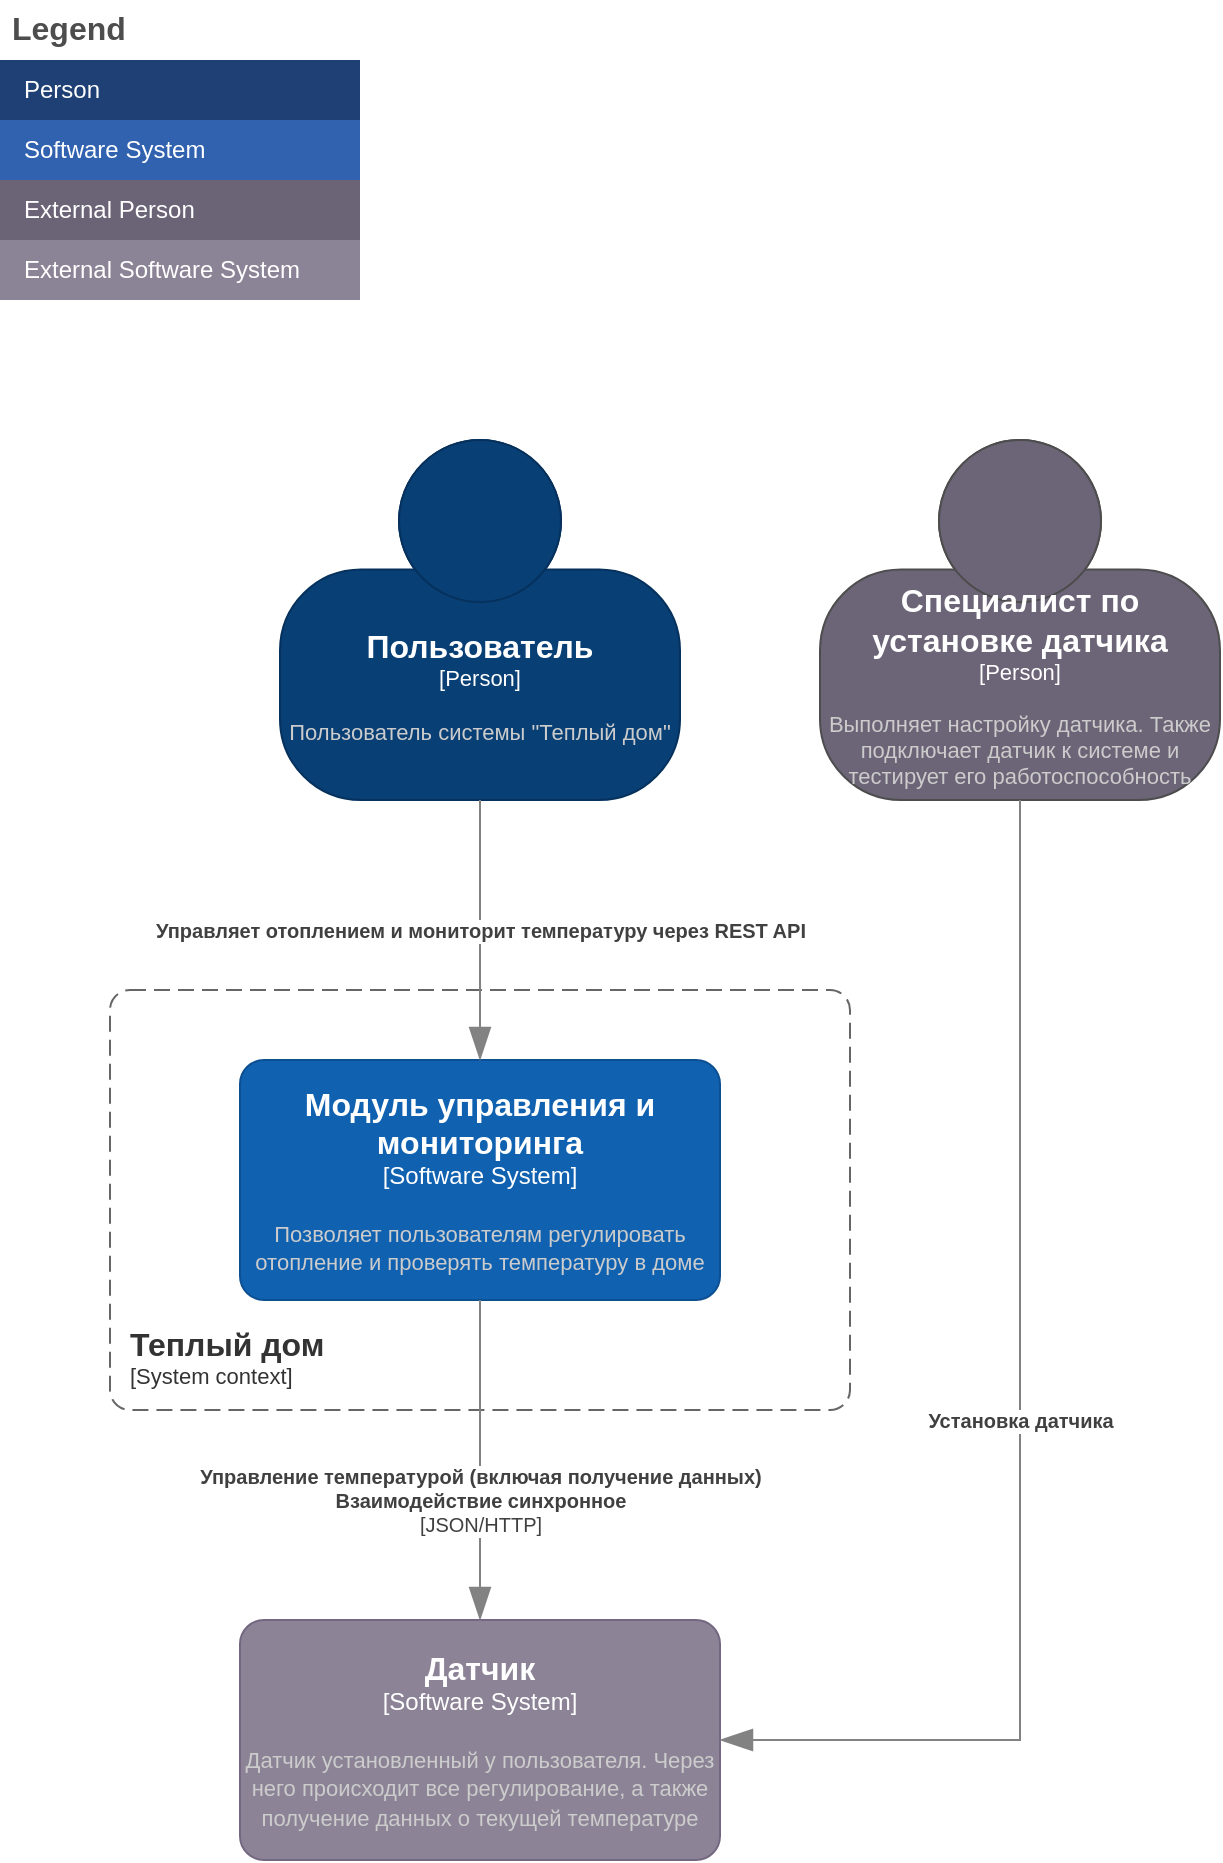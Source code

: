 <mxfile version="25.0.3" pages="4">
  <diagram name="AS IS: Context" id="OIQaELfZz0ovis5LuYMV">
    <mxGraphModel grid="1" page="1" gridSize="10" guides="1" tooltips="1" connect="1" arrows="1" fold="1" pageScale="1" pageWidth="850" pageHeight="1100" math="0" shadow="0">
      <root>
        <mxCell id="0" />
        <mxCell id="1" parent="0" />
        <mxCell id="asZ3T96jl7Ch--vuykD6-1" value="" style="group;movable=0;resizable=0;rotatable=0;deletable=0;editable=0;locked=1;connectable=0;" connectable="0" vertex="1" parent="1">
          <mxGeometry x="40" y="50" width="610" height="930" as="geometry" />
        </mxCell>
        <mxCell id="znF6zxOe6uNuZYByEls--9" value="" style="group" connectable="0" vertex="1" parent="asZ3T96jl7Ch--vuykD6-1">
          <mxGeometry x="55" y="220" width="555" height="710" as="geometry" />
        </mxCell>
        <object placeholders="1" c4Name="Пользователь" c4Type="Person" c4Description="Пользователь системы &quot;Теплый дом&quot;" label="&lt;font style=&quot;font-size: 16px&quot;&gt;&lt;b&gt;%c4Name%&lt;/b&gt;&lt;/font&gt;&lt;div&gt;[%c4Type%]&lt;/div&gt;&lt;br&gt;&lt;div&gt;&lt;font style=&quot;font-size: 11px&quot;&gt;&lt;font color=&quot;#cccccc&quot;&gt;%c4Description%&lt;/font&gt;&lt;/div&gt;" id="XuEwHLaEVdg9XdzY0s5s-1">
          <mxCell style="html=1;fontSize=11;dashed=0;whiteSpace=wrap;fillColor=#083F75;strokeColor=#06315C;fontColor=#ffffff;shape=mxgraph.c4.person2;align=center;metaEdit=1;points=[[0.5,0,0],[1,0.5,0],[1,0.75,0],[0.75,1,0],[0.5,1,0],[0.25,1,0],[0,0.75,0],[0,0.5,0]];resizable=0;" vertex="1" parent="znF6zxOe6uNuZYByEls--9">
            <mxGeometry x="85" width="200" height="180" as="geometry" />
          </mxCell>
        </object>
        <object placeholders="1" c4Name="Теплый дом" c4Type="SystemScopeBoundary" c4Application="System context" label="&lt;font style=&quot;font-size: 16px&quot;&gt;&lt;b&gt;&lt;div style=&quot;text-align: left&quot;&gt;%c4Name%&lt;/div&gt;&lt;/b&gt;&lt;/font&gt;&lt;div style=&quot;text-align: left&quot;&gt;[%c4Application%]&lt;/div&gt;" id="XuEwHLaEVdg9XdzY0s5s-9">
          <mxCell style="rounded=1;fontSize=11;whiteSpace=wrap;html=1;dashed=1;arcSize=20;fillColor=none;strokeColor=#666666;fontColor=#333333;labelBackgroundColor=none;align=left;verticalAlign=bottom;labelBorderColor=none;spacingTop=0;spacing=10;dashPattern=8 4;metaEdit=1;rotatable=0;perimeter=rectanglePerimeter;noLabel=0;labelPadding=0;allowArrows=0;connectable=0;expand=0;recursiveResize=0;editable=1;pointerEvents=0;absoluteArcSize=1;points=[[0.25,0,0],[0.5,0,0],[0.75,0,0],[1,0.25,0],[1,0.5,0],[1,0.75,0],[0.75,1,0],[0.5,1,0],[0.25,1,0],[0,0.75,0],[0,0.5,0],[0,0.25,0]];" vertex="1" parent="znF6zxOe6uNuZYByEls--9">
            <mxGeometry y="275" width="370" height="210" as="geometry" />
          </mxCell>
        </object>
        <object placeholders="1" c4Name="Датчик" c4Type="Software System" c4Description="Датчик установленный у пользователя. Через него происходит все регулирование, а также получение данных о текущей температуре" label="&lt;font style=&quot;font-size: 16px&quot;&gt;&lt;b&gt;%c4Name%&lt;/b&gt;&lt;/font&gt;&lt;div&gt;[%c4Type%]&lt;/div&gt;&lt;br&gt;&lt;div&gt;&lt;font style=&quot;font-size: 11px&quot;&gt;&lt;font color=&quot;#cccccc&quot;&gt;%c4Description%&lt;/font&gt;&lt;/div&gt;" id="XuEwHLaEVdg9XdzY0s5s-12">
          <mxCell style="rounded=1;whiteSpace=wrap;html=1;labelBackgroundColor=none;fillColor=#8C8496;fontColor=#ffffff;align=center;arcSize=10;strokeColor=#736782;metaEdit=1;resizable=0;points=[[0.25,0,0],[0.5,0,0],[0.75,0,0],[1,0.25,0],[1,0.5,0],[1,0.75,0],[0.75,1,0],[0.5,1,0],[0.25,1,0],[0,0.75,0],[0,0.5,0],[0,0.25,0]];" vertex="1" parent="znF6zxOe6uNuZYByEls--9">
            <mxGeometry x="65" y="590" width="240" height="120" as="geometry" />
          </mxCell>
        </object>
        <object placeholders="1" c4Name="Модуль управления и мониторинга" c4Type="Software System" c4Description="Позволяет пользователям регулировать отопление и проверять температуру в доме" label="&lt;font style=&quot;font-size: 16px&quot;&gt;&lt;b&gt;%c4Name%&lt;/b&gt;&lt;/font&gt;&lt;div&gt;[%c4Type%]&lt;/div&gt;&lt;br&gt;&lt;div&gt;&lt;font style=&quot;font-size: 11px&quot;&gt;&lt;font color=&quot;#cccccc&quot;&gt;%c4Description%&lt;/font&gt;&lt;/div&gt;" id="XuEwHLaEVdg9XdzY0s5s-13">
          <mxCell style="rounded=1;whiteSpace=wrap;html=1;labelBackgroundColor=none;fillColor=#1061B0;fontColor=#ffffff;align=center;arcSize=10;strokeColor=#0D5091;metaEdit=1;resizable=0;points=[[0.25,0,0],[0.5,0,0],[0.75,0,0],[1,0.25,0],[1,0.5,0],[1,0.75,0],[0.75,1,0],[0.5,1,0],[0.25,1,0],[0,0.75,0],[0,0.5,0],[0,0.25,0]];" vertex="1" parent="znF6zxOe6uNuZYByEls--9">
            <mxGeometry x="65" y="310" width="240" height="120" as="geometry" />
          </mxCell>
        </object>
        <object placeholders="1" c4Type="Relationship" c4Technology="JSON/HTTP" c4Description="Управление температурой (включая получение данных)&#xa;Взаимодействие синхронное" label="&lt;div style=&quot;text-align: left&quot;&gt;&lt;div style=&quot;text-align: center&quot;&gt;&lt;b&gt;%c4Description%&lt;/b&gt;&lt;/div&gt;&lt;div style=&quot;text-align: center&quot;&gt;[%c4Technology%]&lt;/div&gt;&lt;/div&gt;" id="XuEwHLaEVdg9XdzY0s5s-30">
          <mxCell style="endArrow=blockThin;html=1;fontSize=10;fontColor=#404040;strokeWidth=1;endFill=1;strokeColor=#828282;elbow=vertical;metaEdit=1;endSize=14;startSize=14;jumpStyle=arc;jumpSize=16;rounded=0;edgeStyle=orthogonalEdgeStyle;exitX=0.5;exitY=1;exitDx=0;exitDy=0;exitPerimeter=0;entryX=0.5;entryY=0;entryDx=0;entryDy=0;entryPerimeter=0;" edge="1" parent="znF6zxOe6uNuZYByEls--9" source="XuEwHLaEVdg9XdzY0s5s-13" target="XuEwHLaEVdg9XdzY0s5s-12">
            <mxGeometry x="0.25" width="240" relative="1" as="geometry">
              <mxPoint x="345" y="160" as="sourcePoint" />
              <mxPoint x="455" y="210" as="targetPoint" />
              <mxPoint as="offset" />
            </mxGeometry>
          </mxCell>
        </object>
        <object placeholders="1" c4Type="Relationship" c4Description="Управляет отоплением и мониторит температуру через REST API" label="&lt;div style=&quot;text-align: left&quot;&gt;&lt;div style=&quot;text-align: center&quot;&gt;&lt;b&gt;%c4Description%&lt;/b&gt;&lt;/div&gt;" id="XuEwHLaEVdg9XdzY0s5s-37">
          <mxCell style="endArrow=blockThin;html=1;fontSize=10;fontColor=#404040;strokeWidth=1;endFill=1;strokeColor=#828282;elbow=vertical;metaEdit=1;endSize=14;startSize=14;jumpStyle=arc;jumpSize=16;rounded=0;edgeStyle=orthogonalEdgeStyle;exitX=0.5;exitY=1;exitDx=0;exitDy=0;exitPerimeter=0;entryX=0.5;entryY=0;entryDx=0;entryDy=0;entryPerimeter=0;" edge="1" parent="znF6zxOe6uNuZYByEls--9" source="XuEwHLaEVdg9XdzY0s5s-1" target="XuEwHLaEVdg9XdzY0s5s-13">
            <mxGeometry width="240" relative="1" as="geometry">
              <mxPoint x="255" y="-10" as="sourcePoint" />
              <mxPoint x="495" y="-10" as="targetPoint" />
            </mxGeometry>
          </mxCell>
        </object>
        <object placeholders="1" c4Name="Специалист по установке датчика" c4Type="Person" c4Description="Выполняет настройку датчика. Также подключает датчик к системе и тестирует его работоспособность" label="&lt;font style=&quot;font-size: 16px&quot;&gt;&lt;b&gt;%c4Name%&lt;/b&gt;&lt;/font&gt;&lt;div&gt;[%c4Type%]&lt;/div&gt;&lt;br&gt;&lt;div&gt;&lt;font style=&quot;font-size: 11px&quot;&gt;&lt;font color=&quot;#cccccc&quot;&gt;%c4Description%&lt;/font&gt;&lt;/div&gt;" id="XuEwHLaEVdg9XdzY0s5s-41">
          <mxCell style="html=1;fontSize=11;dashed=0;whiteSpace=wrap;fillColor=#6C6477;strokeColor=#4D4D4D;fontColor=#ffffff;shape=mxgraph.c4.person2;align=center;metaEdit=1;points=[[0.5,0,0],[1,0.5,0],[1,0.75,0],[0.75,1,0],[0.5,1,0],[0.25,1,0],[0,0.75,0],[0,0.5,0]];resizable=0;" vertex="1" parent="znF6zxOe6uNuZYByEls--9">
            <mxGeometry x="355" width="200" height="180" as="geometry" />
          </mxCell>
        </object>
        <object placeholders="1" c4Type="Relationship" c4Description="Установка датчика" label="&lt;div style=&quot;text-align: left&quot;&gt;&lt;div style=&quot;text-align: center&quot;&gt;&lt;b&gt;%c4Description%&lt;/b&gt;&lt;/div&gt;" id="XuEwHLaEVdg9XdzY0s5s-42">
          <mxCell style="endArrow=blockThin;html=1;fontSize=10;fontColor=#404040;strokeWidth=1;endFill=1;strokeColor=#828282;elbow=vertical;metaEdit=1;endSize=14;startSize=14;jumpStyle=arc;jumpSize=16;rounded=0;edgeStyle=orthogonalEdgeStyle;exitX=0.5;exitY=1;exitDx=0;exitDy=0;exitPerimeter=0;entryX=1;entryY=0.5;entryDx=0;entryDy=0;entryPerimeter=0;" edge="1" parent="znF6zxOe6uNuZYByEls--9" source="XuEwHLaEVdg9XdzY0s5s-41" target="XuEwHLaEVdg9XdzY0s5s-12">
            <mxGeometry width="240" relative="1" as="geometry">
              <mxPoint x="535" y="290" as="sourcePoint" />
              <mxPoint x="535" y="420" as="targetPoint" />
            </mxGeometry>
          </mxCell>
        </object>
        <mxCell id="3iIGVqE1Q-siuK7BlG3W-1" value="Legend" style="shape=table;startSize=30;container=1;collapsible=0;childLayout=tableLayout;fontSize=16;align=left;verticalAlign=top;fillColor=none;strokeColor=none;fontColor=#4D4D4D;fontStyle=1;spacingLeft=6;spacing=0;resizable=0;" vertex="1" parent="asZ3T96jl7Ch--vuykD6-1">
          <mxGeometry width="180" height="150" as="geometry" />
        </mxCell>
        <mxCell id="3iIGVqE1Q-siuK7BlG3W-2" value="" style="shape=tableRow;horizontal=0;startSize=0;swimlaneHead=0;swimlaneBody=0;strokeColor=inherit;top=0;left=0;bottom=0;right=0;collapsible=0;dropTarget=0;fillColor=none;points=[[0,0.5],[1,0.5]];portConstraint=eastwest;fontSize=12;" vertex="1" parent="3iIGVqE1Q-siuK7BlG3W-1">
          <mxGeometry y="30" width="180" height="30" as="geometry" />
        </mxCell>
        <mxCell id="3iIGVqE1Q-siuK7BlG3W-3" value="Person" style="shape=partialRectangle;html=1;whiteSpace=wrap;connectable=0;strokeColor=inherit;overflow=hidden;fillColor=#1E4074;top=0;left=0;bottom=0;right=0;pointerEvents=1;fontSize=12;align=left;fontColor=#FFFFFF;gradientColor=none;spacingLeft=10;spacingRight=4;" vertex="1" parent="3iIGVqE1Q-siuK7BlG3W-2">
          <mxGeometry width="180" height="30" as="geometry">
            <mxRectangle width="180" height="30" as="alternateBounds" />
          </mxGeometry>
        </mxCell>
        <mxCell id="3iIGVqE1Q-siuK7BlG3W-4" value="" style="shape=tableRow;horizontal=0;startSize=0;swimlaneHead=0;swimlaneBody=0;strokeColor=inherit;top=0;left=0;bottom=0;right=0;collapsible=0;dropTarget=0;fillColor=none;points=[[0,0.5],[1,0.5]];portConstraint=eastwest;fontSize=12;" vertex="1" parent="3iIGVqE1Q-siuK7BlG3W-1">
          <mxGeometry y="60" width="180" height="30" as="geometry" />
        </mxCell>
        <mxCell id="3iIGVqE1Q-siuK7BlG3W-5" value="Software System" style="shape=partialRectangle;html=1;whiteSpace=wrap;connectable=0;strokeColor=inherit;overflow=hidden;fillColor=#3162AF;top=0;left=0;bottom=0;right=0;pointerEvents=1;fontSize=12;align=left;fontColor=#FFFFFF;gradientColor=none;spacingLeft=10;spacingRight=4;" vertex="1" parent="3iIGVqE1Q-siuK7BlG3W-4">
          <mxGeometry width="180" height="30" as="geometry">
            <mxRectangle width="180" height="30" as="alternateBounds" />
          </mxGeometry>
        </mxCell>
        <mxCell id="3iIGVqE1Q-siuK7BlG3W-10" value="" style="shape=tableRow;horizontal=0;startSize=0;swimlaneHead=0;swimlaneBody=0;strokeColor=inherit;top=0;left=0;bottom=0;right=0;collapsible=0;dropTarget=0;fillColor=none;points=[[0,0.5],[1,0.5]];portConstraint=eastwest;fontSize=12;" vertex="1" parent="3iIGVqE1Q-siuK7BlG3W-1">
          <mxGeometry y="90" width="180" height="30" as="geometry" />
        </mxCell>
        <mxCell id="3iIGVqE1Q-siuK7BlG3W-11" value="External Person" style="shape=partialRectangle;html=1;whiteSpace=wrap;connectable=0;strokeColor=inherit;overflow=hidden;fillColor=#6b6477;top=0;left=0;bottom=0;right=0;pointerEvents=1;fontSize=12;align=left;fontColor=#FFFFFF;gradientColor=none;spacingLeft=10;spacingRight=4;" vertex="1" parent="3iIGVqE1Q-siuK7BlG3W-10">
          <mxGeometry width="180" height="30" as="geometry">
            <mxRectangle width="180" height="30" as="alternateBounds" />
          </mxGeometry>
        </mxCell>
        <mxCell id="3iIGVqE1Q-siuK7BlG3W-12" value="" style="shape=tableRow;horizontal=0;startSize=0;swimlaneHead=0;swimlaneBody=0;strokeColor=inherit;top=0;left=0;bottom=0;right=0;collapsible=0;dropTarget=0;fillColor=none;points=[[0,0.5],[1,0.5]];portConstraint=eastwest;fontSize=12;" vertex="1" parent="3iIGVqE1Q-siuK7BlG3W-1">
          <mxGeometry y="120" width="180" height="30" as="geometry" />
        </mxCell>
        <mxCell id="3iIGVqE1Q-siuK7BlG3W-13" value="External Software System" style="shape=partialRectangle;html=1;whiteSpace=wrap;connectable=0;strokeColor=inherit;overflow=hidden;fillColor=#8b8496;top=0;left=0;bottom=0;right=0;pointerEvents=1;fontSize=12;align=left;fontColor=#FFFFFF;gradientColor=none;spacingLeft=10;spacingRight=4;" vertex="1" parent="3iIGVqE1Q-siuK7BlG3W-12">
          <mxGeometry width="180" height="30" as="geometry">
            <mxRectangle width="180" height="30" as="alternateBounds" />
          </mxGeometry>
        </mxCell>
      </root>
    </mxGraphModel>
  </diagram>
  <diagram id="nM2_Gdd4Ah7OQS3eG-up" name="AS WILL: Containers">
    <mxGraphModel grid="1" page="1" gridSize="10" guides="1" tooltips="1" connect="1" arrows="1" fold="1" pageScale="1" pageWidth="850" pageHeight="1100" math="0" shadow="0">
      <root>
        <mxCell id="0" />
        <mxCell id="1" parent="0" />
        <mxCell id="NF5jQRwIRLljxpclbNby-1" value="" style="group;movable=0;resizable=0;rotatable=0;deletable=0;editable=0;locked=1;connectable=0;" connectable="0" vertex="1" parent="1">
          <mxGeometry x="-750" y="1280" width="2400" height="1920" as="geometry" />
        </mxCell>
        <object placeholders="1" c4Name="Web Application" c4Type="Software System" c4Description="Интерфейс пользователя для подключения, настройки и управления функционалом системы" label="&lt;font style=&quot;font-size: 16px&quot;&gt;&lt;b&gt;%c4Name%&lt;/b&gt;&lt;/font&gt;&lt;div&gt;[%c4Type%]&lt;/div&gt;&lt;br&gt;&lt;div&gt;&lt;font style=&quot;font-size: 11px&quot;&gt;&lt;font color=&quot;#cccccc&quot;&gt;%c4Description%&lt;/font&gt;&lt;/div&gt;" id="-RAfJOHn02YpAWbt4sAB-1">
          <mxCell style="rounded=1;whiteSpace=wrap;html=1;labelBackgroundColor=none;fillColor=#8C8496;fontColor=#ffffff;align=center;arcSize=10;strokeColor=#736782;metaEdit=1;resizable=0;points=[[0.25,0,0],[0.5,0,0],[0.75,0,0],[1,0.25,0],[1,0.5,0],[1,0.75,0],[0.75,1,0],[0.5,1,0],[0.25,1,0],[0,0.75,0],[0,0.5,0],[0,0.25,0]];movable=0;rotatable=0;deletable=0;editable=0;locked=1;connectable=0;" vertex="1" parent="NF5jQRwIRLljxpclbNby-1">
            <mxGeometry x="980" y="360" width="240" height="120" as="geometry" />
          </mxCell>
        </object>
        <object placeholders="1" c4Name="Датчик" c4Type="Software System" c4Description="Датчик приобретенный пользователем" label="&lt;font style=&quot;font-size: 16px&quot;&gt;&lt;b&gt;%c4Name%&lt;/b&gt;&lt;/font&gt;&lt;div&gt;[%c4Type%]&lt;/div&gt;&lt;br&gt;&lt;div&gt;&lt;font style=&quot;font-size: 11px&quot;&gt;&lt;font color=&quot;#cccccc&quot;&gt;%c4Description%&lt;/font&gt;&lt;/div&gt;" id="-RAfJOHn02YpAWbt4sAB-2">
          <mxCell style="rounded=1;whiteSpace=wrap;html=1;labelBackgroundColor=none;fillColor=#8C8496;fontColor=#ffffff;align=center;arcSize=10;strokeColor=#736782;metaEdit=1;resizable=0;points=[[0.25,0,0],[0.5,0,0],[0.75,0,0],[1,0.25,0],[1,0.5,0],[1,0.75,0],[0.75,1,0],[0.5,1,0],[0.25,1,0],[0,0.75,0],[0,0.5,0],[0,0.25,0]];movable=0;rotatable=0;deletable=0;editable=0;locked=1;connectable=0;" vertex="1" parent="NF5jQRwIRLljxpclbNby-1">
            <mxGeometry x="30" y="1800" width="240" height="120" as="geometry" />
          </mxCell>
        </object>
        <mxCell id="-RAfJOHn02YpAWbt4sAB-3" value="" style="edgeStyle=orthogonalEdgeStyle;rounded=0;orthogonalLoop=1;jettySize=auto;html=1;movable=0;resizable=0;rotatable=0;deletable=0;editable=0;locked=1;connectable=0;" edge="1" parent="NF5jQRwIRLljxpclbNby-1" source="-RAfJOHn02YpAWbt4sAB-4" target="-RAfJOHn02YpAWbt4sAB-1">
          <mxGeometry relative="1" as="geometry" />
        </mxCell>
        <object placeholders="1" c4Name="Пользователь" c4Type="Person" c4Description="Пользователь системы &quot;Теплый дом&quot;" label="&lt;font style=&quot;font-size: 16px&quot;&gt;&lt;b&gt;%c4Name%&lt;/b&gt;&lt;/font&gt;&lt;div&gt;[%c4Type%]&lt;/div&gt;&lt;br&gt;&lt;div&gt;&lt;font style=&quot;font-size: 11px&quot;&gt;&lt;font color=&quot;#cccccc&quot;&gt;%c4Description%&lt;/font&gt;&lt;/div&gt;" id="-RAfJOHn02YpAWbt4sAB-4">
          <mxCell style="html=1;fontSize=11;dashed=0;whiteSpace=wrap;fillColor=#083F75;strokeColor=#06315C;fontColor=#ffffff;shape=mxgraph.c4.person2;align=center;metaEdit=1;points=[[0.5,0,0],[1,0.5,0],[1,0.75,0],[0.75,1,0],[0.5,1,0],[0.25,1,0],[0,0.75,0],[0,0.5,0]];resizable=0;movable=0;rotatable=0;deletable=0;editable=0;locked=1;connectable=0;" vertex="1" parent="NF5jQRwIRLljxpclbNby-1">
            <mxGeometry x="1000" y="100" width="200" height="180" as="geometry" />
          </mxCell>
        </object>
        <object placeholders="1" c4Name="Теплый дом" c4Type="SystemScopeBoundary" c4Application="Container" label="&lt;font style=&quot;font-size: 16px&quot;&gt;&lt;b&gt;&lt;div style=&quot;text-align: left&quot;&gt;%c4Name%&lt;/div&gt;&lt;/b&gt;&lt;/font&gt;&lt;div style=&quot;text-align: left&quot;&gt;[%c4Application%]&lt;/div&gt;" id="-RAfJOHn02YpAWbt4sAB-5">
          <mxCell style="rounded=1;fontSize=11;whiteSpace=wrap;html=1;dashed=1;arcSize=20;fillColor=none;strokeColor=#666666;fontColor=#333333;labelBackgroundColor=none;align=left;verticalAlign=bottom;labelBorderColor=none;spacingTop=0;spacing=10;dashPattern=8 4;metaEdit=1;rotatable=0;perimeter=rectanglePerimeter;noLabel=0;labelPadding=0;allowArrows=0;connectable=0;expand=0;recursiveResize=0;editable=0;pointerEvents=0;absoluteArcSize=1;points=[[0.25,0,0],[0.5,0,0],[0.75,0,0],[1,0.25,0],[1,0.5,0],[1,0.75,0],[0.75,1,0],[0.5,1,0],[0.25,1,0],[0,0.75,0],[0,0.5,0],[0,0.25,0]];movable=0;resizable=0;deletable=0;locked=1;" vertex="1" parent="NF5jQRwIRLljxpclbNby-1">
            <mxGeometry x="230" y="510" width="2130" height="1150" as="geometry" />
          </mxCell>
        </object>
        <object placeholders="1" c4Name="Database" c4Type="Container" c4Technology="Postgres 17" c4Description="Хранит информацию о пользователях и их устройствах" label="&lt;font style=&quot;font-size: 16px&quot;&gt;&lt;b&gt;%c4Name%&lt;/b&gt;&lt;/font&gt;&lt;div&gt;[%c4Type%:&amp;nbsp;%c4Technology%]&lt;/div&gt;&lt;br&gt;&lt;div&gt;&lt;font style=&quot;font-size: 11px&quot;&gt;&lt;font color=&quot;#E6E6E6&quot;&gt;%c4Description%&lt;/font&gt;&lt;/div&gt;" id="-RAfJOHn02YpAWbt4sAB-6">
          <mxCell style="shape=cylinder3;size=15;whiteSpace=wrap;html=1;boundedLbl=1;rounded=0;labelBackgroundColor=none;fillColor=#23A2D9;fontSize=12;fontColor=#ffffff;align=center;strokeColor=#0E7DAD;metaEdit=1;points=[[0.5,0,0],[1,0.25,0],[1,0.5,0],[1,0.75,0],[0.5,1,0],[0,0.75,0],[0,0.5,0],[0,0.25,0]];resizable=0;movable=0;rotatable=0;deletable=0;editable=0;locked=1;connectable=0;" vertex="1" parent="NF5jQRwIRLljxpclbNby-1">
            <mxGeometry x="260" y="1160" width="240" height="120" as="geometry" />
          </mxCell>
        </object>
        <object placeholders="1" c4Name="Личный кабинет" c4Type="Container" c4Technology="Java" c4Description="Отвечает за регистрацию пользователей, изменение персональных данных и просмотр доступных устройств" label="&lt;font style=&quot;font-size: 16px&quot;&gt;&lt;b&gt;%c4Name%&lt;/b&gt;&lt;/font&gt;&lt;div&gt;[%c4Type%: %c4Technology%]&lt;/div&gt;&lt;br&gt;&lt;div&gt;&lt;font style=&quot;font-size: 11px&quot;&gt;&lt;font color=&quot;#E6E6E6&quot;&gt;%c4Description%&lt;/font&gt;&lt;/div&gt;" id="-RAfJOHn02YpAWbt4sAB-7">
          <mxCell style="rounded=1;whiteSpace=wrap;html=1;fontSize=11;labelBackgroundColor=none;fillColor=#23A2D9;fontColor=#ffffff;align=center;arcSize=10;strokeColor=#0E7DAD;metaEdit=1;resizable=0;points=[[0.25,0,0],[0.5,0,0],[0.75,0,0],[1,0.25,0],[1,0.5,0],[1,0.75,0],[0.75,1,0],[0.5,1,0],[0.25,1,0],[0,0.75,0],[0,0.5,0],[0,0.25,0]];movable=0;rotatable=0;deletable=0;editable=0;locked=1;connectable=0;" vertex="1" parent="NF5jQRwIRLljxpclbNby-1">
            <mxGeometry x="260" y="830" width="240" height="120" as="geometry" />
          </mxCell>
        </object>
        <object placeholders="1" c4Name="Мониторинг и аналитика" c4Type="Container" c4Description="Отвечает за сбор данных с датчиков и предоставление аналитики для пользователя" label="&lt;font style=&quot;font-size: 16px&quot;&gt;&lt;b&gt;%c4Name%&lt;/b&gt;&lt;/font&gt;&lt;div&gt;[%c4Type%: %c4Technology%]&lt;/div&gt;&lt;br&gt;&lt;div&gt;&lt;font style=&quot;font-size: 11px&quot;&gt;&lt;font color=&quot;#E6E6E6&quot;&gt;%c4Description%&lt;/font&gt;&lt;/div&gt;" c4Technology="Java" id="-RAfJOHn02YpAWbt4sAB-8">
          <mxCell style="rounded=1;whiteSpace=wrap;html=1;fontSize=11;labelBackgroundColor=none;fillColor=#23A2D9;fontColor=#ffffff;align=center;arcSize=10;strokeColor=#0E7DAD;metaEdit=1;resizable=0;points=[[0.25,0,0],[0.5,0,0],[0.75,0,0],[1,0.25,0],[1,0.5,0],[1,0.75,0],[0.75,1,0],[0.5,1,0],[0.25,1,0],[0,0.75,0],[0,0.5,0],[0,0.25,0]];movable=0;rotatable=0;deletable=0;editable=0;locked=1;connectable=0;" vertex="1" parent="NF5jQRwIRLljxpclbNby-1">
            <mxGeometry x="980" y="950" width="240" height="120" as="geometry" />
          </mxCell>
        </object>
        <object placeholders="1" c4Name="Производители устройств" c4Type="Software System" c4Description="Через это API производители подключают свои устройства или вносят обновления в существующие" label="&lt;font style=&quot;font-size: 16px&quot;&gt;&lt;b&gt;%c4Name%&lt;/b&gt;&lt;/font&gt;&lt;div&gt;[%c4Type%]&lt;/div&gt;&lt;br&gt;&lt;div&gt;&lt;font style=&quot;font-size: 11px&quot;&gt;&lt;font color=&quot;#cccccc&quot;&gt;%c4Description%&lt;/font&gt;&lt;/div&gt;" id="-RAfJOHn02YpAWbt4sAB-9">
          <mxCell style="rounded=1;whiteSpace=wrap;html=1;labelBackgroundColor=none;fillColor=#8C8496;fontColor=#ffffff;align=center;arcSize=10;strokeColor=#736782;metaEdit=1;resizable=0;points=[[0.25,0,0],[0.5,0,0],[0.75,0,0],[1,0.25,0],[1,0.5,0],[1,0.75,0],[0.75,1,0],[0.5,1,0],[0.25,1,0],[0,0.75,0],[0,0.5,0],[0,0.25,0]];movable=0;rotatable=0;deletable=0;editable=0;locked=1;connectable=0;" vertex="1" parent="NF5jQRwIRLljxpclbNby-1">
            <mxGeometry x="1350" y="360" width="240" height="120" as="geometry" />
          </mxCell>
        </object>
        <object placeholders="1" c4Name="Управление устройствами" c4Type="Container" c4Technology="Java" c4Description="Отвечает за добавление новых и управление уже установленных устройств пользователя в реальном времени" label="&lt;font style=&quot;font-size: 16px&quot;&gt;&lt;b&gt;%c4Name%&lt;/b&gt;&lt;/font&gt;&lt;div&gt;[%c4Type%: %c4Technology%]&lt;/div&gt;&lt;br&gt;&lt;div&gt;&lt;font style=&quot;font-size: 11px&quot;&gt;&lt;font color=&quot;#E6E6E6&quot;&gt;%c4Description%&lt;/font&gt;&lt;/div&gt;" id="-RAfJOHn02YpAWbt4sAB-10">
          <mxCell style="rounded=1;whiteSpace=wrap;html=1;fontSize=11;labelBackgroundColor=none;fillColor=#23A2D9;fontColor=#ffffff;align=center;arcSize=10;strokeColor=#0E7DAD;metaEdit=1;resizable=0;points=[[0.25,0,0],[0.5,0,0],[0.75,0,0],[1,0.25,0],[1,0.5,0],[1,0.75,0],[0.75,1,0],[0.5,1,0],[0.25,1,0],[0,0.75,0],[0,0.5,0],[0,0.25,0]];movable=0;rotatable=0;deletable=0;editable=0;locked=1;connectable=0;" vertex="1" parent="NF5jQRwIRLljxpclbNby-1">
            <mxGeometry x="1540" y="860" width="240" height="120" as="geometry" />
          </mxCell>
        </object>
        <object placeholders="1" c4Name="Сервис интеграции новых устройств" c4Type="Container" c4Technology="Java" c4Description="Отвечает за добавление или обновление устройств производителей" label="&lt;font style=&quot;font-size: 16px&quot;&gt;&lt;b&gt;%c4Name%&lt;/b&gt;&lt;/font&gt;&lt;div&gt;[%c4Type%: %c4Technology%]&lt;/div&gt;&lt;br&gt;&lt;div&gt;&lt;font style=&quot;font-size: 11px&quot;&gt;&lt;font color=&quot;#E6E6E6&quot;&gt;%c4Description%&lt;/font&gt;&lt;/div&gt;" id="-RAfJOHn02YpAWbt4sAB-11">
          <mxCell style="rounded=1;whiteSpace=wrap;html=1;fontSize=11;labelBackgroundColor=none;fillColor=#23A2D9;fontColor=#ffffff;align=center;arcSize=10;strokeColor=#0E7DAD;metaEdit=1;resizable=0;points=[[0.25,0,0],[0.5,0,0],[0.75,0,0],[1,0.25,0],[1,0.5,0],[1,0.75,0],[0.75,1,0],[0.5,1,0],[0.25,1,0],[0,0.75,0],[0,0.5,0],[0,0.25,0]];movable=0;rotatable=0;deletable=0;editable=0;locked=1;connectable=0;" vertex="1" parent="NF5jQRwIRLljxpclbNby-1">
            <mxGeometry x="1950" y="950" width="240" height="120" as="geometry" />
          </mxCell>
        </object>
        <object placeholders="1" c4Name="API Gateway" c4Type="Container" c4Technology="Nginx" c4Description="- Аутентификация/авторизация пользователей&#xa;- Балансировка нагрузки между микросервисами&#xa;- Ограничение скорости запросов&#xa;- Логика маршрутизации запросов" label="&lt;font style=&quot;font-size: 16px&quot;&gt;&lt;b&gt;%c4Name%&lt;/b&gt;&lt;/font&gt;&lt;div&gt;[%c4Type%: %c4Technology%]&lt;/div&gt;&lt;br&gt;&lt;div&gt;&lt;font style=&quot;font-size: 11px&quot;&gt;&lt;font color=&quot;#E6E6E6&quot;&gt;%c4Description%&lt;/font&gt;&lt;/div&gt;" id="-RAfJOHn02YpAWbt4sAB-12">
          <mxCell style="rounded=1;whiteSpace=wrap;html=1;fontSize=11;labelBackgroundColor=none;fillColor=#23A2D9;fontColor=#ffffff;align=center;arcSize=10;strokeColor=#0E7DAD;metaEdit=1;resizable=0;points=[[0.25,0,0],[0.5,0,0],[0.75,0,0],[1,0.25,0],[1,0.5,0],[1,0.75,0],[0.75,1,0],[0.5,1,0],[0.25,1,0],[0,0.75,0],[0,0.5,0],[0,0.25,0]];movable=0;rotatable=0;deletable=0;editable=0;locked=1;connectable=0;" vertex="1" parent="NF5jQRwIRLljxpclbNby-1">
            <mxGeometry x="980" y="530" width="240" height="120" as="geometry" />
          </mxCell>
        </object>
        <object placeholders="1" c4Name="Database" c4Type="Container" c4Technology="Mongo" c4Description="Хранит информацию о всех возможных устройствах, доступных для подключения, а а также способах их настройки" label="&lt;font style=&quot;font-size: 16px&quot;&gt;&lt;b&gt;%c4Name%&lt;/b&gt;&lt;/font&gt;&lt;div&gt;[%c4Type%:&amp;nbsp;%c4Technology%]&lt;/div&gt;&lt;br&gt;&lt;div&gt;&lt;font style=&quot;font-size: 11px&quot;&gt;&lt;font color=&quot;#E6E6E6&quot;&gt;%c4Description%&lt;/font&gt;&lt;/div&gt;" id="-RAfJOHn02YpAWbt4sAB-13">
          <mxCell style="shape=cylinder3;size=15;whiteSpace=wrap;html=1;boundedLbl=1;rounded=0;labelBackgroundColor=none;fillColor=#23A2D9;fontSize=12;fontColor=#ffffff;align=center;strokeColor=#0E7DAD;metaEdit=1;points=[[0.5,0,0],[1,0.25,0],[1,0.5,0],[1,0.75,0],[0.5,1,0],[0,0.75,0],[0,0.5,0],[0,0.25,0]];resizable=0;movable=0;rotatable=0;deletable=0;editable=0;locked=1;connectable=0;" vertex="1" parent="NF5jQRwIRLljxpclbNby-1">
            <mxGeometry x="2100" y="1160" width="240" height="120" as="geometry" />
          </mxCell>
        </object>
        <object placeholders="1" c4Name="Производитель устройств" c4Type="Person" c4Description="Компания или человек, решивший подключить устройство на нашу платформу" label="&lt;font style=&quot;font-size: 16px&quot;&gt;&lt;b&gt;%c4Name%&lt;/b&gt;&lt;/font&gt;&lt;div&gt;[%c4Type%]&lt;/div&gt;&lt;br&gt;&lt;div&gt;&lt;font style=&quot;font-size: 11px&quot;&gt;&lt;font color=&quot;#cccccc&quot;&gt;%c4Description%&lt;/font&gt;&lt;/div&gt;" id="-RAfJOHn02YpAWbt4sAB-14">
          <mxCell style="html=1;fontSize=11;dashed=0;whiteSpace=wrap;fillColor=#6C6477;strokeColor=#4D4D4D;fontColor=#ffffff;shape=mxgraph.c4.person2;align=center;metaEdit=1;points=[[0.5,0,0],[1,0.5,0],[1,0.75,0],[0.75,1,0],[0.5,1,0],[0.25,1,0],[0,0.75,0],[0,0.5,0]];resizable=0;movable=0;rotatable=0;deletable=0;editable=0;locked=1;connectable=0;" vertex="1" parent="NF5jQRwIRLljxpclbNby-1">
            <mxGeometry x="1370" y="100" width="200" height="180" as="geometry" />
          </mxCell>
        </object>
        <mxCell id="-RAfJOHn02YpAWbt4sAB-15" style="edgeStyle=orthogonalEdgeStyle;rounded=0;orthogonalLoop=1;jettySize=auto;html=1;entryX=0.5;entryY=0;entryDx=0;entryDy=0;entryPerimeter=0;movable=0;resizable=0;rotatable=0;deletable=0;editable=0;locked=1;connectable=0;" edge="1" parent="NF5jQRwIRLljxpclbNby-1" source="-RAfJOHn02YpAWbt4sAB-14" target="-RAfJOHn02YpAWbt4sAB-9">
          <mxGeometry relative="1" as="geometry" />
        </mxCell>
        <object placeholders="1" c4Name="Шина данных" c4Type="Container" c4Technology="Apache Kafka" c4Description="Передает и хранит информацию обо всех изменениях устройства со стороны пользователя. Топики делятся по типу устройства" label="&lt;font style=&quot;font-size: 16px&quot;&gt;&lt;b&gt;%c4Name%&lt;/b&gt;&lt;/font&gt;&lt;div&gt;[%c4Type%:&amp;nbsp;%c4Technology%]&lt;/div&gt;&lt;br&gt;&lt;div&gt;&lt;font style=&quot;font-size: 11px&quot;&gt;&lt;font color=&quot;#E6E6E6&quot;&gt;%c4Description%&lt;/font&gt;&lt;/div&gt;" id="-RAfJOHn02YpAWbt4sAB-16">
          <mxCell style="shape=cylinder3;size=15;direction=south;whiteSpace=wrap;html=1;boundedLbl=1;rounded=0;labelBackgroundColor=none;fillColor=#23A2D9;fontSize=12;fontColor=#ffffff;align=center;strokeColor=#0E7DAD;metaEdit=1;points=[[0.5,0,0],[1,0.25,0],[1,0.5,0],[1,0.75,0],[0.5,1,0],[0,0.75,0],[0,0.5,0],[0,0.25,0]];resizable=0;movable=0;rotatable=0;deletable=0;editable=0;locked=1;connectable=0;" vertex="1" parent="NF5jQRwIRLljxpclbNby-1">
            <mxGeometry x="1540" y="680" width="240" height="120" as="geometry" />
          </mxCell>
        </object>
        <object placeholders="1" c4Type="Relationship" c4Technology="gRPC" c4Description="API calls" label="&lt;div style=&quot;text-align: left&quot;&gt;&lt;div style=&quot;text-align: center&quot;&gt;&lt;b&gt;%c4Description%&lt;/b&gt;&lt;/div&gt;&lt;div style=&quot;text-align: center&quot;&gt;[%c4Technology%]&lt;/div&gt;&lt;/div&gt;" id="-RAfJOHn02YpAWbt4sAB-17">
          <mxCell style="endArrow=blockThin;html=1;fontSize=10;fontColor=#404040;strokeWidth=1;endFill=1;strokeColor=#828282;elbow=vertical;metaEdit=1;endSize=14;startSize=14;jumpStyle=arc;jumpSize=16;rounded=0;edgeStyle=orthogonalEdgeStyle;exitX=0.25;exitY=1;exitDx=0;exitDy=0;exitPerimeter=0;entryX=0.5;entryY=0;entryDx=0;entryDy=0;entryPerimeter=0;movable=0;resizable=0;rotatable=0;deletable=0;editable=0;locked=1;connectable=0;" edge="1" parent="NF5jQRwIRLljxpclbNby-1" source="-RAfJOHn02YpAWbt4sAB-12" target="-RAfJOHn02YpAWbt4sAB-7">
            <mxGeometry width="240" relative="1" as="geometry">
              <mxPoint x="1020" y="700" as="sourcePoint" />
              <mxPoint x="810" y="550" as="targetPoint" />
              <Array as="points">
                <mxPoint x="1040" y="670" />
                <mxPoint x="380" y="670" />
              </Array>
            </mxGeometry>
          </mxCell>
        </object>
        <object placeholders="1" c4Type="Relationship" c4Technology="gRPC" c4Description="Изменение/получение/добавление&#xa;информации об устройстве&#xa;пользователя" label="&lt;div style=&quot;text-align: left&quot;&gt;&lt;div style=&quot;text-align: center&quot;&gt;&lt;b&gt;%c4Description%&lt;/b&gt;&lt;/div&gt;&lt;div style=&quot;text-align: center&quot;&gt;[%c4Technology%]&lt;/div&gt;&lt;/div&gt;" id="-RAfJOHn02YpAWbt4sAB-18">
          <mxCell style="endArrow=blockThin;html=1;fontSize=10;fontColor=#404040;strokeWidth=1;endFill=1;strokeColor=#828282;elbow=vertical;metaEdit=1;endSize=14;startSize=14;jumpStyle=arc;jumpSize=16;rounded=0;edgeStyle=orthogonalEdgeStyle;exitX=0;exitY=0.5;exitDx=0;exitDy=0;exitPerimeter=0;entryX=1;entryY=0.75;entryDx=0;entryDy=0;entryPerimeter=0;movable=0;resizable=0;rotatable=0;deletable=0;editable=0;locked=1;connectable=0;" edge="1" parent="NF5jQRwIRLljxpclbNby-1" source="-RAfJOHn02YpAWbt4sAB-10" target="-RAfJOHn02YpAWbt4sAB-7">
            <mxGeometry x="-0.748" width="240" relative="1" as="geometry">
              <mxPoint x="1510" y="910" as="sourcePoint" />
              <mxPoint x="580" y="900" as="targetPoint" />
              <Array as="points">
                <mxPoint x="500" y="920" />
              </Array>
              <mxPoint as="offset" />
            </mxGeometry>
          </mxCell>
        </object>
        <object placeholders="1" c4Type="Relationship" c4Technology="gRPC" c4Description="Информирует сервис мониторинга&#xa;о новом устройстве пользователя" label="&lt;div style=&quot;text-align: left&quot;&gt;&lt;div style=&quot;text-align: center&quot;&gt;&lt;b&gt;%c4Description%&lt;/b&gt;&lt;/div&gt;&lt;div style=&quot;text-align: center&quot;&gt;[%c4Technology%]&lt;/div&gt;&lt;/div&gt;" id="-RAfJOHn02YpAWbt4sAB-19">
          <mxCell style="endArrow=blockThin;html=1;fontSize=10;fontColor=#404040;strokeWidth=1;endFill=1;strokeColor=#828282;elbow=vertical;metaEdit=1;endSize=14;startSize=14;jumpStyle=arc;jumpSize=16;rounded=0;edgeStyle=orthogonalEdgeStyle;exitX=0.25;exitY=1;exitDx=0;exitDy=0;exitPerimeter=0;movable=0;resizable=0;rotatable=0;deletable=0;editable=0;locked=1;connectable=0;" edge="1" parent="NF5jQRwIRLljxpclbNby-1" source="-RAfJOHn02YpAWbt4sAB-10" target="-RAfJOHn02YpAWbt4sAB-8">
            <mxGeometry x="0.07" width="240" relative="1" as="geometry">
              <mxPoint x="1550" y="910" as="sourcePoint" />
              <mxPoint x="510" y="910" as="targetPoint" />
              <mxPoint x="1" as="offset" />
            </mxGeometry>
          </mxCell>
        </object>
        <object placeholders="1" c4Type="Relationship" c4Technology="gRPC" c4Description="Получение необходимой &#xa;информации об устройстве" label="&lt;div style=&quot;text-align: left&quot;&gt;&lt;div style=&quot;text-align: center&quot;&gt;&lt;b&gt;%c4Description%&lt;/b&gt;&lt;/div&gt;&lt;div style=&quot;text-align: center&quot;&gt;[%c4Technology%]&lt;/div&gt;&lt;/div&gt;" id="-RAfJOHn02YpAWbt4sAB-20">
          <mxCell style="endArrow=blockThin;html=1;fontSize=10;fontColor=#404040;strokeWidth=1;endFill=1;strokeColor=#828282;elbow=vertical;metaEdit=1;endSize=14;startSize=14;jumpStyle=arc;jumpSize=16;rounded=0;edgeStyle=orthogonalEdgeStyle;exitX=0.75;exitY=1;exitDx=0;exitDy=0;exitPerimeter=0;entryX=0;entryY=0.5;entryDx=0;entryDy=0;entryPerimeter=0;movable=0;resizable=0;rotatable=0;deletable=0;editable=0;locked=1;connectable=0;" edge="1" parent="NF5jQRwIRLljxpclbNby-1" source="-RAfJOHn02YpAWbt4sAB-10" target="-RAfJOHn02YpAWbt4sAB-11">
            <mxGeometry x="0.07" width="240" relative="1" as="geometry">
              <mxPoint x="1610" y="970" as="sourcePoint" />
              <mxPoint x="1230" y="1020" as="targetPoint" />
              <mxPoint x="1" as="offset" />
            </mxGeometry>
          </mxCell>
        </object>
        <object placeholders="1" c4Type="Relationship" c4Technology="gRPC" c4Description="API calls" label="&lt;div style=&quot;text-align: left&quot;&gt;&lt;div style=&quot;text-align: center&quot;&gt;&lt;b&gt;%c4Description%&lt;/b&gt;&lt;/div&gt;&lt;div style=&quot;text-align: center&quot;&gt;[%c4Technology%]&lt;/div&gt;&lt;/div&gt;" id="-RAfJOHn02YpAWbt4sAB-21">
          <mxCell style="endArrow=blockThin;html=1;fontSize=10;fontColor=#404040;strokeWidth=1;endFill=1;strokeColor=#828282;elbow=vertical;metaEdit=1;endSize=14;startSize=14;jumpStyle=arc;jumpSize=16;rounded=0;edgeStyle=orthogonalEdgeStyle;exitX=1;exitY=0.75;exitDx=0;exitDy=0;exitPerimeter=0;entryX=0.5;entryY=0;entryDx=0;entryDy=0;entryPerimeter=0;movable=0;resizable=0;rotatable=0;deletable=0;editable=0;locked=1;connectable=0;" edge="1" parent="NF5jQRwIRLljxpclbNby-1" source="-RAfJOHn02YpAWbt4sAB-12" target="-RAfJOHn02YpAWbt4sAB-11">
            <mxGeometry x="0.088" width="240" relative="1" as="geometry">
              <mxPoint x="1050" y="700" as="sourcePoint" />
              <mxPoint x="390" y="850" as="targetPoint" />
              <mxPoint as="offset" />
            </mxGeometry>
          </mxCell>
        </object>
        <object placeholders="1" c4Type="Relationship" c4Technology="Pub/Sub" c4Description="Отправка события об установке нового устройства" label="&lt;div style=&quot;text-align: left&quot;&gt;&lt;div style=&quot;text-align: center&quot;&gt;&lt;b&gt;%c4Description%&lt;/b&gt;&lt;/div&gt;&lt;div style=&quot;text-align: center&quot;&gt;[%c4Technology%]&lt;/div&gt;&lt;/div&gt;" id="-RAfJOHn02YpAWbt4sAB-22">
          <mxCell style="endArrow=blockThin;html=1;fontSize=10;fontColor=#404040;strokeWidth=1;endFill=1;strokeColor=#828282;elbow=vertical;metaEdit=1;endSize=14;startSize=14;jumpStyle=arc;jumpSize=16;rounded=0;edgeStyle=orthogonalEdgeStyle;entryX=0.5;entryY=1;entryDx=0;entryDy=0;entryPerimeter=0;exitX=0.75;exitY=1;exitDx=0;exitDy=0;exitPerimeter=0;movable=0;resizable=0;rotatable=0;deletable=0;editable=0;locked=1;connectable=0;" edge="1" parent="NF5jQRwIRLljxpclbNby-1" source="-RAfJOHn02YpAWbt4sAB-12" target="-RAfJOHn02YpAWbt4sAB-16">
            <mxGeometry x="0.023" width="240" relative="1" as="geometry">
              <mxPoint x="1550" y="910" as="sourcePoint" />
              <mxPoint x="510" y="910" as="targetPoint" />
              <mxPoint as="offset" />
            </mxGeometry>
          </mxCell>
        </object>
        <object placeholders="1" c4Type="Relationship" c4Technology="Pub/Sub" c4Description="Получение события об установке нового устройства пользователем" label="&lt;div style=&quot;text-align: left&quot;&gt;&lt;div style=&quot;text-align: center&quot;&gt;&lt;b&gt;%c4Description%&lt;/b&gt;&lt;/div&gt;&lt;div style=&quot;text-align: center&quot;&gt;[%c4Technology%]&lt;/div&gt;&lt;/div&gt;" id="-RAfJOHn02YpAWbt4sAB-23">
          <mxCell style="endArrow=blockThin;html=1;fontSize=10;fontColor=#404040;strokeWidth=1;endFill=1;strokeColor=#828282;elbow=vertical;metaEdit=1;endSize=14;startSize=14;jumpStyle=arc;jumpSize=16;rounded=0;edgeStyle=orthogonalEdgeStyle;entryX=0.5;entryY=0;entryDx=0;entryDy=0;entryPerimeter=0;exitX=1;exitY=0.5;exitDx=0;exitDy=0;exitPerimeter=0;movable=0;resizable=0;rotatable=0;deletable=0;editable=0;locked=1;connectable=0;" edge="1" parent="NF5jQRwIRLljxpclbNby-1" source="-RAfJOHn02YpAWbt4sAB-16" target="-RAfJOHn02YpAWbt4sAB-10">
            <mxGeometry x="-0.2" width="240" relative="1" as="geometry">
              <mxPoint x="1660" y="800" as="sourcePoint" />
              <mxPoint x="1550" y="740" as="targetPoint" />
              <mxPoint as="offset" />
            </mxGeometry>
          </mxCell>
        </object>
        <object placeholders="1" c4Name="Database" c4Type="Container" c4Technology="S3 bucket" c4Description="Хранит конфигурационные файлы для различных устройств" label="&lt;font style=&quot;font-size: 16px&quot;&gt;&lt;b&gt;%c4Name%&lt;/b&gt;&lt;/font&gt;&lt;div&gt;[%c4Type%:&amp;nbsp;%c4Technology%]&lt;/div&gt;&lt;br&gt;&lt;div&gt;&lt;font style=&quot;font-size: 11px&quot;&gt;&lt;font color=&quot;#E6E6E6&quot;&gt;%c4Description%&lt;/font&gt;&lt;/div&gt;" id="-RAfJOHn02YpAWbt4sAB-24">
          <mxCell style="shape=cylinder3;size=15;whiteSpace=wrap;html=1;boundedLbl=1;rounded=0;labelBackgroundColor=none;fillColor=#23A2D9;fontSize=12;fontColor=#ffffff;align=center;strokeColor=#0E7DAD;metaEdit=1;points=[[0.5,0,0],[1,0.25,0],[1,0.5,0],[1,0.75,0],[0.5,1,0],[0,0.75,0],[0,0.5,0],[0,0.25,0]];resizable=0;movable=0;rotatable=0;deletable=0;editable=0;locked=1;connectable=0;" vertex="1" parent="NF5jQRwIRLljxpclbNby-1">
            <mxGeometry x="1730" y="1160" width="240" height="120" as="geometry" />
          </mxCell>
        </object>
        <object placeholders="1" c4Type="Relationship" id="-RAfJOHn02YpAWbt4sAB-25">
          <mxCell style="endArrow=blockThin;html=1;fontSize=10;fontColor=#404040;strokeWidth=1;endFill=1;strokeColor=#828282;elbow=vertical;metaEdit=1;endSize=14;startSize=14;jumpStyle=arc;jumpSize=16;rounded=0;edgeStyle=orthogonalEdgeStyle;exitX=0.5;exitY=1;exitDx=0;exitDy=0;exitPerimeter=0;entryX=0.5;entryY=0;entryDx=0;entryDy=0;entryPerimeter=0;movable=0;resizable=0;rotatable=0;deletable=0;editable=0;locked=1;connectable=0;" edge="1" parent="NF5jQRwIRLljxpclbNby-1" source="-RAfJOHn02YpAWbt4sAB-1" target="-RAfJOHn02YpAWbt4sAB-12">
            <mxGeometry width="240" relative="1" as="geometry">
              <mxPoint x="670" y="720" as="sourcePoint" />
              <mxPoint x="910" y="720" as="targetPoint" />
            </mxGeometry>
          </mxCell>
        </object>
        <object placeholders="1" c4Type="Relationship" id="-RAfJOHn02YpAWbt4sAB-26">
          <mxCell style="endArrow=blockThin;html=1;fontSize=10;fontColor=#404040;strokeWidth=1;endFill=1;strokeColor=#828282;elbow=vertical;metaEdit=1;endSize=14;startSize=14;jumpStyle=arc;jumpSize=16;rounded=0;edgeStyle=orthogonalEdgeStyle;exitX=0.5;exitY=1;exitDx=0;exitDy=0;exitPerimeter=0;entryX=1;entryY=0.25;entryDx=0;entryDy=0;entryPerimeter=0;movable=0;resizable=0;rotatable=0;deletable=0;editable=0;locked=1;connectable=0;" edge="1" parent="NF5jQRwIRLljxpclbNby-1" source="-RAfJOHn02YpAWbt4sAB-9" target="-RAfJOHn02YpAWbt4sAB-12">
            <mxGeometry width="240" relative="1" as="geometry">
              <mxPoint x="1450" y="570" as="sourcePoint" />
              <mxPoint x="1670" y="720" as="targetPoint" />
            </mxGeometry>
          </mxCell>
        </object>
        <object placeholders="1" c4Type="Relationship" c4Description="Сохранение/обновление/получение&#xa;конфигурационных файлов устройств" label="&lt;div style=&quot;text-align: left&quot;&gt;&lt;div style=&quot;text-align: center&quot;&gt;&lt;b&gt;%c4Description%&lt;/b&gt;&lt;/div&gt;" id="-RAfJOHn02YpAWbt4sAB-27">
          <mxCell style="endArrow=blockThin;html=1;fontSize=10;fontColor=#404040;strokeWidth=1;endFill=1;strokeColor=#828282;elbow=vertical;metaEdit=1;endSize=14;startSize=14;jumpStyle=arc;jumpSize=16;rounded=0;edgeStyle=orthogonalEdgeStyle;exitX=0.25;exitY=1;exitDx=0;exitDy=0;exitPerimeter=0;entryX=0.5;entryY=0;entryDx=0;entryDy=0;entryPerimeter=0;movable=0;resizable=0;rotatable=0;deletable=0;editable=0;locked=1;connectable=0;" edge="1" parent="NF5jQRwIRLljxpclbNby-1" source="-RAfJOHn02YpAWbt4sAB-11" target="-RAfJOHn02YpAWbt4sAB-24">
            <mxGeometry width="240" relative="1" as="geometry">
              <mxPoint x="1550" y="1170" as="sourcePoint" />
              <mxPoint x="1790" y="1170" as="targetPoint" />
            </mxGeometry>
          </mxCell>
        </object>
        <object placeholders="1" c4Type="Relationship" c4Description="Регистрация/обновление или получение&#xa;информации об&#xa;устройстве производителя" label="&lt;div style=&quot;text-align: left&quot;&gt;&lt;div style=&quot;text-align: center&quot;&gt;&lt;b&gt;%c4Description%&lt;/b&gt;&lt;/div&gt;" id="-RAfJOHn02YpAWbt4sAB-28">
          <mxCell style="endArrow=blockThin;html=1;fontSize=10;fontColor=#404040;strokeWidth=1;endFill=1;strokeColor=#828282;elbow=vertical;metaEdit=1;endSize=14;startSize=14;jumpStyle=arc;jumpSize=16;rounded=0;edgeStyle=orthogonalEdgeStyle;exitX=0.75;exitY=1;exitDx=0;exitDy=0;exitPerimeter=0;entryX=0.5;entryY=0;entryDx=0;entryDy=0;entryPerimeter=0;movable=0;resizable=0;rotatable=0;deletable=0;editable=0;locked=1;connectable=0;" edge="1" parent="NF5jQRwIRLljxpclbNby-1" source="-RAfJOHn02YpAWbt4sAB-11" target="-RAfJOHn02YpAWbt4sAB-13">
            <mxGeometry width="240" relative="1" as="geometry">
              <mxPoint x="1790" y="1439" as="sourcePoint" />
              <mxPoint x="2030" y="1439" as="targetPoint" />
              <mxPoint as="offset" />
            </mxGeometry>
          </mxCell>
        </object>
        <object placeholders="1" c4Type="Relationship" c4Description="Регистрация/обновление датчика" label="&lt;div style=&quot;text-align: left&quot;&gt;&lt;div style=&quot;text-align: center&quot;&gt;&lt;b&gt;%c4Description%&lt;/b&gt;&lt;/div&gt;" id="-RAfJOHn02YpAWbt4sAB-29">
          <mxCell style="endArrow=blockThin;html=1;fontSize=10;fontColor=#404040;strokeWidth=1;endFill=1;strokeColor=#828282;elbow=vertical;metaEdit=1;endSize=14;startSize=14;jumpStyle=arc;jumpSize=16;rounded=0;edgeStyle=orthogonalEdgeStyle;entryX=1;entryY=0.75;entryDx=0;entryDy=0;entryPerimeter=0;exitX=0.5;exitY=1;exitDx=0;exitDy=0;exitPerimeter=0;movable=0;resizable=0;rotatable=0;deletable=0;editable=0;locked=1;connectable=0;" edge="1" parent="NF5jQRwIRLljxpclbNby-1" source="-RAfJOHn02YpAWbt4sAB-10" target="-RAfJOHn02YpAWbt4sAB-2">
            <mxGeometry x="-0.158" width="240" relative="1" as="geometry">
              <mxPoint x="1672.0" y="1120" as="sourcePoint" />
              <mxPoint x="270" y="1807.96" as="targetPoint" />
              <Array as="points">
                <mxPoint x="1660" y="1890" />
              </Array>
              <mxPoint x="1" as="offset" />
            </mxGeometry>
          </mxCell>
        </object>
        <object placeholders="1" c4Type="Relationship" c4Description="Получение олнайн телеметрии&#xa;Получение аналитики" label="&lt;div style=&quot;text-align: left&quot;&gt;&lt;div style=&quot;text-align: center&quot;&gt;&lt;b&gt;%c4Description%&lt;/b&gt;&lt;/div&gt;" id="-RAfJOHn02YpAWbt4sAB-30">
          <mxCell style="endArrow=blockThin;html=1;fontSize=10;fontColor=#404040;strokeWidth=1;endFill=1;strokeColor=#828282;elbow=vertical;metaEdit=1;endSize=14;startSize=14;jumpStyle=arc;jumpSize=16;rounded=0;edgeStyle=orthogonalEdgeStyle;entryX=0.5;entryY=0;entryDx=0;entryDy=0;entryPerimeter=0;exitX=0.5;exitY=1;exitDx=0;exitDy=0;exitPerimeter=0;movable=0;resizable=0;rotatable=0;deletable=0;editable=0;locked=1;connectable=0;" edge="1" parent="NF5jQRwIRLljxpclbNby-1" source="-RAfJOHn02YpAWbt4sAB-8" target="-RAfJOHn02YpAWbt4sAB-65">
            <mxGeometry x="0.378" width="240" relative="1" as="geometry">
              <mxPoint x="990" y="1020" as="sourcePoint" />
              <mxPoint x="1100" y="1160" as="targetPoint" />
              <Array as="points">
                <mxPoint x="1100" y="1140" />
              </Array>
              <mxPoint as="offset" />
            </mxGeometry>
          </mxCell>
        </object>
        <object placeholders="1" c4Type="Relationship" c4Description="Получение/обновление данных&#xa;пользователя и его устройств" label="&lt;div style=&quot;text-align: left&quot;&gt;&lt;div style=&quot;text-align: center&quot;&gt;&lt;b&gt;%c4Description%&lt;/b&gt;&lt;/div&gt;" id="-RAfJOHn02YpAWbt4sAB-31">
          <mxCell style="endArrow=blockThin;html=1;fontSize=10;fontColor=#404040;strokeWidth=1;endFill=1;strokeColor=#828282;elbow=vertical;metaEdit=1;endSize=14;startSize=14;jumpStyle=arc;jumpSize=16;rounded=0;edgeStyle=orthogonalEdgeStyle;entryX=0.5;entryY=0;entryDx=0;entryDy=0;entryPerimeter=0;exitX=0.5;exitY=1;exitDx=0;exitDy=0;exitPerimeter=0;movable=0;resizable=0;rotatable=0;deletable=0;editable=0;locked=1;connectable=0;" edge="1" parent="NF5jQRwIRLljxpclbNby-1" source="-RAfJOHn02YpAWbt4sAB-7" target="-RAfJOHn02YpAWbt4sAB-6">
            <mxGeometry x="0.108" width="240" relative="1" as="geometry">
              <mxPoint x="600" y="1000" as="sourcePoint" />
              <mxPoint x="600" y="1090" as="targetPoint" />
              <Array as="points">
                <mxPoint x="380" y="1040" />
                <mxPoint x="380" y="1040" />
              </Array>
              <mxPoint as="offset" />
            </mxGeometry>
          </mxCell>
        </object>
        <object placeholders="1" c4Type="Relationship" id="-RAfJOHn02YpAWbt4sAB-32">
          <mxCell style="endArrow=blockThin;html=1;fontSize=10;fontColor=#404040;strokeWidth=1;endFill=1;strokeColor=#828282;elbow=vertical;metaEdit=1;endSize=14;startSize=14;jumpStyle=arc;jumpSize=16;rounded=0;edgeStyle=orthogonalEdgeStyle;exitX=0;exitY=0.75;exitDx=0;exitDy=0;exitPerimeter=0;entryX=0.5;entryY=0;entryDx=0;entryDy=0;entryPerimeter=0;movable=0;resizable=0;rotatable=0;deletable=0;editable=0;locked=1;connectable=0;" edge="1" parent="NF5jQRwIRLljxpclbNby-1" source="-RAfJOHn02YpAWbt4sAB-4" target="-RAfJOHn02YpAWbt4sAB-2">
            <mxGeometry width="240" relative="1" as="geometry">
              <mxPoint x="80" y="800" as="sourcePoint" />
              <mxPoint x="320" y="800" as="targetPoint" />
            </mxGeometry>
          </mxCell>
        </object>
        <object placeholders="1" c4Type="Relationship" c4Technology="gRPC" c4Description="Отправка изменений на датчик" label="&lt;div style=&quot;text-align: left&quot;&gt;&lt;div style=&quot;text-align: center&quot;&gt;&lt;b&gt;%c4Description%&lt;/b&gt;&lt;/div&gt;&lt;div style=&quot;text-align: center&quot;&gt;[%c4Technology%]&lt;/div&gt;&lt;/div&gt;" id="-RAfJOHn02YpAWbt4sAB-33">
          <mxCell style="endArrow=blockThin;html=1;fontSize=10;fontColor=#404040;strokeWidth=1;endFill=1;strokeColor=#828282;elbow=vertical;metaEdit=1;endSize=14;startSize=14;jumpStyle=arc;jumpSize=16;rounded=0;edgeStyle=orthogonalEdgeStyle;exitX=0.623;exitY=1;exitDx=0;exitDy=0;exitPerimeter=0;entryX=0;entryY=0.25;entryDx=0;entryDy=0;entryPerimeter=0;movable=0;resizable=0;rotatable=0;deletable=0;editable=0;locked=1;connectable=0;" edge="1" parent="NF5jQRwIRLljxpclbNby-1" source="-RAfJOHn02YpAWbt4sAB-12" target="-RAfJOHn02YpAWbt4sAB-10">
            <mxGeometry width="240" relative="1" as="geometry">
              <mxPoint x="1530" y="730" as="sourcePoint" />
              <mxPoint x="1770" y="730" as="targetPoint" />
            </mxGeometry>
          </mxCell>
        </object>
        <object placeholders="1" c4Name="Шина данных" c4Type="Container" c4Technology="Apache Kafka" c4Description="Хранит информацию о телеметрии с датчиков пользователя" label="&lt;font style=&quot;font-size: 16px&quot;&gt;&lt;b&gt;%c4Name%&lt;/b&gt;&lt;/font&gt;&lt;div&gt;[%c4Type%:&amp;nbsp;%c4Technology%]&lt;/div&gt;&lt;br&gt;&lt;div&gt;&lt;font style=&quot;font-size: 11px&quot;&gt;&lt;font color=&quot;#E6E6E6&quot;&gt;%c4Description%&lt;/font&gt;&lt;/div&gt;" id="-RAfJOHn02YpAWbt4sAB-34">
          <mxCell style="shape=cylinder3;size=15;direction=south;whiteSpace=wrap;html=1;boundedLbl=1;rounded=0;labelBackgroundColor=none;fillColor=#23A2D9;fontSize=12;fontColor=#ffffff;align=center;strokeColor=#0E7DAD;metaEdit=1;points=[[0.5,0,0],[1,0.25,0],[1,0.5,0],[1,0.75,0],[0.5,1,0],[0,0.75,0],[0,0.5,0],[0,0.25,0]];resizable=0;movable=0;rotatable=0;deletable=0;editable=0;locked=1;connectable=0;" vertex="1" parent="NF5jQRwIRLljxpclbNby-1">
            <mxGeometry x="570" y="1160" width="240" height="120" as="geometry" />
          </mxCell>
        </object>
        <object placeholders="1" c4Name="Шина данных" c4Type="Container" c4Technology="MQTT/CoAP" c4Description="Шина данных между устройством и нашей Kafka. Требуется дополнительный уровень, так как не все устройства возможно установить клиент Kafka" label="&lt;font style=&quot;font-size: 16px&quot;&gt;&lt;b&gt;%c4Name%&lt;/b&gt;&lt;/font&gt;&lt;div&gt;[%c4Type%:&amp;nbsp;%c4Technology%]&lt;/div&gt;&lt;br&gt;&lt;div&gt;&lt;font style=&quot;font-size: 11px&quot;&gt;&lt;font color=&quot;#E6E6E6&quot;&gt;%c4Description%&lt;/font&gt;&lt;/div&gt;" id="-RAfJOHn02YpAWbt4sAB-35">
          <mxCell style="shape=cylinder3;size=15;direction=south;whiteSpace=wrap;html=1;boundedLbl=1;rounded=0;labelBackgroundColor=none;fillColor=#23A2D9;fontSize=12;fontColor=#ffffff;align=center;strokeColor=#0E7DAD;metaEdit=1;points=[[0.5,0,0],[1,0.25,0],[1,0.5,0],[1,0.75,0],[0.5,1,0],[0,0.75,0],[0,0.5,0],[0,0.25,0]];resizable=0;movable=0;rotatable=0;deletable=0;editable=0;locked=1;connectable=0;" vertex="1" parent="NF5jQRwIRLljxpclbNby-1">
            <mxGeometry x="350" y="1330" width="240" height="120" as="geometry" />
          </mxCell>
        </object>
        <object placeholders="1" c4Type="Relationship" c4Description="Сбор данных с датчика пользователя &#xa;Возможна поддержка протоколов MQTT и CoAP&#xa;для взаимодействия с датчиками" label="&lt;div style=&quot;text-align: left&quot;&gt;&lt;div style=&quot;text-align: center&quot;&gt;&lt;b&gt;%c4Description%&lt;/b&gt;&lt;/div&gt;" id="-RAfJOHn02YpAWbt4sAB-36">
          <mxCell style="endArrow=blockThin;html=1;fontSize=10;fontColor=#404040;strokeWidth=1;endFill=1;strokeColor=#828282;elbow=vertical;metaEdit=1;endSize=14;startSize=14;jumpStyle=arc;jumpSize=16;rounded=0;edgeStyle=orthogonalEdgeStyle;exitX=1;exitY=0.25;exitDx=0;exitDy=0;exitPerimeter=0;entryX=1;entryY=0.5;entryDx=0;entryDy=0;entryPerimeter=0;movable=0;resizable=0;rotatable=0;deletable=0;editable=0;locked=1;connectable=0;" edge="1" parent="NF5jQRwIRLljxpclbNby-1" source="-RAfJOHn02YpAWbt4sAB-2" target="-RAfJOHn02YpAWbt4sAB-35">
            <mxGeometry x="-0.343" width="240" relative="1" as="geometry">
              <mxPoint x="990" y="1020" as="sourcePoint" />
              <mxPoint x="880" y="1740" as="targetPoint" />
              <Array as="points" />
              <mxPoint as="offset" />
            </mxGeometry>
          </mxCell>
        </object>
        <object placeholders="1" c4Type="Relationship" c4Description="Передача данных телеметрии&#xa;с протоколов MQTT/CoAP" label="&lt;div style=&quot;text-align: left&quot;&gt;&lt;div style=&quot;text-align: center&quot;&gt;&lt;b&gt;%c4Description%&lt;/b&gt;&lt;/div&gt;" id="-RAfJOHn02YpAWbt4sAB-37">
          <mxCell style="endArrow=blockThin;html=1;fontSize=10;fontColor=#404040;strokeWidth=1;endFill=1;strokeColor=#828282;elbow=vertical;metaEdit=1;endSize=14;startSize=14;jumpStyle=arc;jumpSize=16;rounded=0;edgeStyle=orthogonalEdgeStyle;exitX=0.5;exitY=0;exitDx=0;exitDy=0;exitPerimeter=0;entryX=0;entryY=0.5;entryDx=0;entryDy=0;entryPerimeter=0;movable=0;resizable=0;rotatable=0;deletable=0;editable=0;locked=1;connectable=0;" edge="1" parent="NF5jQRwIRLljxpclbNby-1" source="-RAfJOHn02YpAWbt4sAB-35" target="-RAfJOHn02YpAWbt4sAB-57">
            <mxGeometry width="240" relative="1" as="geometry">
              <mxPoint x="700" y="1240" as="sourcePoint" />
              <mxPoint x="940" y="1240" as="targetPoint" />
            </mxGeometry>
          </mxCell>
        </object>
        <object placeholders="1" c4Name="Сервис уведомлений" c4Type="Container" c4Description="Для отправки уведомлений пользователям об изменении состояния устройств, температуре, срабатывании тревог" label="&lt;font style=&quot;font-size: 16px&quot;&gt;&lt;b&gt;%c4Name%&lt;/b&gt;&lt;/font&gt;&lt;div&gt;[%c4Type%: %c4Technology%]&lt;/div&gt;&lt;br&gt;&lt;div&gt;&lt;font style=&quot;font-size: 11px&quot;&gt;&lt;font color=&quot;#E6E6E6&quot;&gt;%c4Description%&lt;/font&gt;&lt;/div&gt;" c4Technology="Java" id="-RAfJOHn02YpAWbt4sAB-38">
          <mxCell style="rounded=1;whiteSpace=wrap;html=1;fontSize=11;labelBackgroundColor=none;fillColor=#23A2D9;fontColor=#ffffff;align=center;arcSize=10;strokeColor=#0E7DAD;metaEdit=1;resizable=0;points=[[0.25,0,0],[0.5,0,0],[0.75,0,0],[1,0.25,0],[1,0.5,0],[1,0.75,0],[0.75,1,0],[0.5,1,0],[0.25,1,0],[0,0.75,0],[0,0.5,0],[0,0.25,0]];movable=0;rotatable=0;deletable=0;editable=0;locked=1;connectable=0;" vertex="1" parent="NF5jQRwIRLljxpclbNby-1">
            <mxGeometry x="1360" y="1330" width="240" height="120" as="geometry" />
          </mxCell>
        </object>
        <object placeholders="1" c4Name="Шина данных" c4Type="Container" c4Technology="Apache Kafka" c4Description="Хранит информацию обо всех уведомлениях системы" label="&lt;font style=&quot;font-size: 16px&quot;&gt;&lt;b&gt;%c4Name%&lt;/b&gt;&lt;/font&gt;&lt;div&gt;[%c4Type%:&amp;nbsp;%c4Technology%]&lt;/div&gt;&lt;br&gt;&lt;div&gt;&lt;font style=&quot;font-size: 11px&quot;&gt;&lt;font color=&quot;#E6E6E6&quot;&gt;%c4Description%&lt;/font&gt;&lt;/div&gt;" id="-RAfJOHn02YpAWbt4sAB-39">
          <mxCell style="shape=cylinder3;size=15;direction=south;whiteSpace=wrap;html=1;boundedLbl=1;rounded=0;labelBackgroundColor=none;fillColor=#23A2D9;fontSize=12;fontColor=#ffffff;align=center;strokeColor=#0E7DAD;metaEdit=1;points=[[0.5,0,0],[1,0.25,0],[1,0.5,0],[1,0.75,0],[0.5,1,0],[0,0.75,0],[0,0.5,0],[0,0.25,0]];resizable=0;movable=0;rotatable=0;deletable=0;editable=0;locked=1;connectable=0;" vertex="1" parent="NF5jQRwIRLljxpclbNby-1">
            <mxGeometry x="1360" y="1140" width="240" height="120" as="geometry" />
          </mxCell>
        </object>
        <object placeholders="1" c4Type="Relationship" c4Description="Отправка уведомления пользователю" label="&lt;div style=&quot;text-align: left&quot;&gt;&lt;div style=&quot;text-align: center&quot;&gt;&lt;b&gt;%c4Description%&lt;/b&gt;&lt;/div&gt;" id="-RAfJOHn02YpAWbt4sAB-40">
          <mxCell style="endArrow=blockThin;html=1;fontSize=10;fontColor=#404040;strokeWidth=1;endFill=1;strokeColor=#828282;elbow=vertical;metaEdit=1;endSize=14;startSize=14;jumpStyle=arc;jumpSize=16;rounded=0;edgeStyle=orthogonalEdgeStyle;exitX=1;exitY=0.5;exitDx=0;exitDy=0;exitPerimeter=0;movable=0;resizable=0;rotatable=0;deletable=0;editable=0;locked=1;connectable=0;" edge="1" parent="NF5jQRwIRLljxpclbNby-1" source="-RAfJOHn02YpAWbt4sAB-39" target="-RAfJOHn02YpAWbt4sAB-38">
            <mxGeometry width="240" relative="1" as="geometry">
              <mxPoint x="1280" y="1020" as="sourcePoint" />
              <mxPoint x="1520" y="1020" as="targetPoint" />
            </mxGeometry>
          </mxCell>
        </object>
        <object placeholders="1" c4Type="Relationship" id="-RAfJOHn02YpAWbt4sAB-41">
          <mxCell style="endArrow=blockThin;html=1;fontSize=10;fontColor=#404040;strokeWidth=1;endFill=1;strokeColor=#828282;elbow=vertical;metaEdit=1;endSize=14;startSize=14;jumpStyle=arc;jumpSize=16;rounded=0;edgeStyle=orthogonalEdgeStyle;exitX=0.349;exitY=0.987;exitDx=0;exitDy=0;exitPerimeter=0;entryX=0;entryY=0.25;entryDx=0;entryDy=0;entryPerimeter=0;movable=0;resizable=0;rotatable=0;deletable=0;editable=0;locked=1;connectable=0;" edge="1" parent="NF5jQRwIRLljxpclbNby-1" source="-RAfJOHn02YpAWbt4sAB-10" target="-RAfJOHn02YpAWbt4sAB-39">
            <mxGeometry width="240" relative="1" as="geometry">
              <mxPoint x="1430" y="1110" as="sourcePoint" />
              <mxPoint x="1670" y="1110" as="targetPoint" />
            </mxGeometry>
          </mxCell>
        </object>
        <object placeholders="1" c4Type="Relationship" id="-RAfJOHn02YpAWbt4sAB-42">
          <mxCell style="endArrow=blockThin;html=1;fontSize=10;fontColor=#404040;strokeWidth=1;endFill=1;strokeColor=#828282;elbow=vertical;metaEdit=1;endSize=14;startSize=14;jumpStyle=arc;jumpSize=16;rounded=0;edgeStyle=orthogonalEdgeStyle;exitX=0;exitY=0.75;exitDx=0;exitDy=0;exitPerimeter=0;movable=0;resizable=0;rotatable=0;deletable=0;editable=0;locked=1;connectable=0;" edge="1" parent="NF5jQRwIRLljxpclbNby-1" source="-RAfJOHn02YpAWbt4sAB-11">
            <mxGeometry width="240" relative="1" as="geometry">
              <mxPoint x="1634" y="988" as="sourcePoint" />
              <mxPoint x="1560" y="1137" as="targetPoint" />
              <Array as="points">
                <mxPoint x="1930" y="1040" />
                <mxPoint x="1930" y="1080" />
                <mxPoint x="1561" y="1080" />
                <mxPoint x="1561" y="1137" />
              </Array>
            </mxGeometry>
          </mxCell>
        </object>
        <object placeholders="1" c4Type="Relationship" id="-RAfJOHn02YpAWbt4sAB-43">
          <mxCell style="endArrow=blockThin;html=1;fontSize=10;fontColor=#404040;strokeWidth=1;endFill=1;strokeColor=#828282;elbow=vertical;metaEdit=1;endSize=14;startSize=14;jumpStyle=arc;jumpSize=16;rounded=0;edgeStyle=orthogonalEdgeStyle;exitX=1;exitY=0.75;exitDx=0;exitDy=0;exitPerimeter=0;entryX=0;entryY=0.75;entryDx=0;entryDy=0;entryPerimeter=0;movable=0;resizable=0;rotatable=0;deletable=0;editable=0;locked=1;connectable=0;" edge="1" parent="NF5jQRwIRLljxpclbNby-1" source="-RAfJOHn02YpAWbt4sAB-8" target="-RAfJOHn02YpAWbt4sAB-39">
            <mxGeometry width="240" relative="1" as="geometry">
              <mxPoint x="1634" y="988" as="sourcePoint" />
              <mxPoint x="1550" y="1150" as="targetPoint" />
            </mxGeometry>
          </mxCell>
        </object>
        <object placeholders="1" c4Name="Notifications" c4Type="Software System" c4Description="Внешняя система для отправки уведомлений пользователю" label="&lt;font style=&quot;font-size: 16px&quot;&gt;&lt;b&gt;%c4Name%&lt;/b&gt;&lt;/font&gt;&lt;div&gt;[%c4Type%]&lt;/div&gt;&lt;br&gt;&lt;div&gt;&lt;font style=&quot;font-size: 11px&quot;&gt;&lt;font color=&quot;#cccccc&quot;&gt;%c4Description%&lt;/font&gt;&lt;/div&gt;" id="-RAfJOHn02YpAWbt4sAB-44">
          <mxCell style="rounded=1;whiteSpace=wrap;html=1;labelBackgroundColor=none;fillColor=#8C8496;fontColor=#ffffff;align=center;arcSize=10;strokeColor=#736782;metaEdit=1;resizable=0;points=[[0.25,0,0],[0.5,0,0],[0.75,0,0],[1,0.25,0],[1,0.5,0],[1,0.75,0],[0.75,1,0],[0.5,1,0],[0.25,1,0],[0,0.75,0],[0,0.5,0],[0,0.25,0]];movable=0;rotatable=0;deletable=0;editable=0;locked=1;connectable=0;" vertex="1" parent="NF5jQRwIRLljxpclbNby-1">
            <mxGeometry x="1360" y="1680" width="240" height="120" as="geometry" />
          </mxCell>
        </object>
        <object placeholders="1" c4Type="Relationship" c4Technology="JSON/HTTP" c4Description="Отправка уведомления пользователю" label="&lt;div style=&quot;text-align: left&quot;&gt;&lt;div style=&quot;text-align: center&quot;&gt;&lt;b&gt;%c4Description%&lt;/b&gt;&lt;/div&gt;&lt;div style=&quot;text-align: center&quot;&gt;[%c4Technology%]&lt;/div&gt;&lt;/div&gt;" id="-RAfJOHn02YpAWbt4sAB-45">
          <mxCell style="endArrow=blockThin;html=1;fontSize=10;fontColor=#404040;strokeWidth=1;endFill=1;strokeColor=#828282;elbow=vertical;metaEdit=1;endSize=14;startSize=14;jumpStyle=arc;jumpSize=16;rounded=0;edgeStyle=orthogonalEdgeStyle;exitX=0.5;exitY=1;exitDx=0;exitDy=0;exitPerimeter=0;entryX=0.5;entryY=0;entryDx=0;entryDy=0;entryPerimeter=0;movable=0;resizable=0;rotatable=0;deletable=0;editable=0;locked=1;connectable=0;" edge="1" parent="NF5jQRwIRLljxpclbNby-1" source="-RAfJOHn02YpAWbt4sAB-38" target="-RAfJOHn02YpAWbt4sAB-44">
            <mxGeometry x="-0.5" width="240" relative="1" as="geometry">
              <mxPoint x="1410" y="1480" as="sourcePoint" />
              <mxPoint x="1220" y="1481" as="targetPoint" />
              <mxPoint as="offset" />
            </mxGeometry>
          </mxCell>
        </object>
        <object placeholders="1" c4Type="Relationship" id="-RAfJOHn02YpAWbt4sAB-46">
          <mxCell style="endArrow=blockThin;html=1;fontSize=10;fontColor=#404040;strokeWidth=1;endFill=1;strokeColor=#828282;elbow=vertical;metaEdit=1;endSize=14;startSize=14;jumpStyle=arc;jumpSize=16;rounded=0;edgeStyle=orthogonalEdgeStyle;exitX=0;exitY=0.5;exitDx=0;exitDy=0;exitPerimeter=0;entryX=0;entryY=0.5;entryDx=0;entryDy=0;entryPerimeter=0;movable=0;resizable=0;rotatable=0;deletable=0;editable=0;locked=1;connectable=0;" edge="1" parent="NF5jQRwIRLljxpclbNby-1" source="-RAfJOHn02YpAWbt4sAB-44" target="-RAfJOHn02YpAWbt4sAB-4">
            <mxGeometry width="240" relative="1" as="geometry">
              <mxPoint x="1020" y="1240" as="sourcePoint" />
              <mxPoint x="1260" y="1240" as="targetPoint" />
              <Array as="points">
                <mxPoint y="1740" />
                <mxPoint y="190" />
              </Array>
            </mxGeometry>
          </mxCell>
        </object>
        <mxCell id="-RAfJOHn02YpAWbt4sAB-47" value="Legend" style="shape=table;startSize=30;container=1;collapsible=0;childLayout=tableLayout;fontSize=16;align=left;verticalAlign=top;fillColor=none;strokeColor=none;fontColor=#4D4D4D;fontStyle=1;spacingLeft=6;spacing=0;resizable=0;movable=0;rotatable=0;deletable=0;editable=0;locked=1;connectable=0;" vertex="1" parent="NF5jQRwIRLljxpclbNby-1">
          <mxGeometry x="770" width="180" height="150" as="geometry" />
        </mxCell>
        <mxCell id="-RAfJOHn02YpAWbt4sAB-48" value="" style="shape=tableRow;horizontal=0;startSize=0;swimlaneHead=0;swimlaneBody=0;strokeColor=inherit;top=0;left=0;bottom=0;right=0;collapsible=0;dropTarget=0;fillColor=none;points=[[0,0.5],[1,0.5]];portConstraint=eastwest;fontSize=12;movable=0;resizable=0;rotatable=0;deletable=0;editable=0;locked=1;connectable=0;" vertex="1" parent="-RAfJOHn02YpAWbt4sAB-47">
          <mxGeometry y="30" width="180" height="30" as="geometry" />
        </mxCell>
        <mxCell id="-RAfJOHn02YpAWbt4sAB-49" value="Person" style="shape=partialRectangle;html=1;whiteSpace=wrap;connectable=0;strokeColor=inherit;overflow=hidden;fillColor=#1E4074;top=0;left=0;bottom=0;right=0;pointerEvents=1;fontSize=12;align=left;fontColor=#FFFFFF;gradientColor=none;spacingLeft=10;spacingRight=4;movable=0;resizable=0;rotatable=0;deletable=0;editable=0;locked=1;" vertex="1" parent="-RAfJOHn02YpAWbt4sAB-48">
          <mxGeometry width="180" height="30" as="geometry">
            <mxRectangle width="180" height="30" as="alternateBounds" />
          </mxGeometry>
        </mxCell>
        <mxCell id="-RAfJOHn02YpAWbt4sAB-50" value="" style="shape=tableRow;horizontal=0;startSize=0;swimlaneHead=0;swimlaneBody=0;strokeColor=inherit;top=0;left=0;bottom=0;right=0;collapsible=0;dropTarget=0;fillColor=none;points=[[0,0.5],[1,0.5]];portConstraint=eastwest;fontSize=12;movable=0;resizable=0;rotatable=0;deletable=0;editable=0;locked=1;connectable=0;" vertex="1" parent="-RAfJOHn02YpAWbt4sAB-47">
          <mxGeometry y="60" width="180" height="30" as="geometry" />
        </mxCell>
        <mxCell id="-RAfJOHn02YpAWbt4sAB-51" value="Container" style="shape=partialRectangle;html=1;whiteSpace=wrap;connectable=0;strokeColor=inherit;overflow=hidden;fillColor=#52a2d8;top=0;left=0;bottom=0;right=0;pointerEvents=1;fontSize=12;align=left;fontColor=#FFFFFF;gradientColor=none;spacingLeft=10;spacingRight=4;movable=0;resizable=0;rotatable=0;deletable=0;editable=0;locked=1;" vertex="1" parent="-RAfJOHn02YpAWbt4sAB-50">
          <mxGeometry width="180" height="30" as="geometry">
            <mxRectangle width="180" height="30" as="alternateBounds" />
          </mxGeometry>
        </mxCell>
        <mxCell id="-RAfJOHn02YpAWbt4sAB-52" value="" style="shape=tableRow;horizontal=0;startSize=0;swimlaneHead=0;swimlaneBody=0;strokeColor=inherit;top=0;left=0;bottom=0;right=0;collapsible=0;dropTarget=0;fillColor=none;points=[[0,0.5],[1,0.5]];portConstraint=eastwest;fontSize=12;movable=0;resizable=0;rotatable=0;deletable=0;editable=0;locked=1;connectable=0;" vertex="1" parent="-RAfJOHn02YpAWbt4sAB-47">
          <mxGeometry y="90" width="180" height="30" as="geometry" />
        </mxCell>
        <mxCell id="-RAfJOHn02YpAWbt4sAB-53" value="External Person" style="shape=partialRectangle;html=1;whiteSpace=wrap;connectable=0;strokeColor=inherit;overflow=hidden;fillColor=#6b6477;top=0;left=0;bottom=0;right=0;pointerEvents=1;fontSize=12;align=left;fontColor=#FFFFFF;gradientColor=none;spacingLeft=10;spacingRight=4;movable=0;resizable=0;rotatable=0;deletable=0;editable=0;locked=1;" vertex="1" parent="-RAfJOHn02YpAWbt4sAB-52">
          <mxGeometry width="180" height="30" as="geometry">
            <mxRectangle width="180" height="30" as="alternateBounds" />
          </mxGeometry>
        </mxCell>
        <mxCell id="-RAfJOHn02YpAWbt4sAB-54" value="" style="shape=tableRow;horizontal=0;startSize=0;swimlaneHead=0;swimlaneBody=0;strokeColor=inherit;top=0;left=0;bottom=0;right=0;collapsible=0;dropTarget=0;fillColor=none;points=[[0,0.5],[1,0.5]];portConstraint=eastwest;fontSize=12;movable=0;resizable=0;rotatable=0;deletable=0;editable=0;locked=1;connectable=0;" vertex="1" parent="-RAfJOHn02YpAWbt4sAB-47">
          <mxGeometry y="120" width="180" height="30" as="geometry" />
        </mxCell>
        <mxCell id="-RAfJOHn02YpAWbt4sAB-55" value="External Software System" style="shape=partialRectangle;html=1;whiteSpace=wrap;connectable=0;strokeColor=inherit;overflow=hidden;fillColor=#8b8496;top=0;left=0;bottom=0;right=0;pointerEvents=1;fontSize=12;align=left;fontColor=#FFFFFF;gradientColor=none;spacingLeft=10;spacingRight=4;movable=0;resizable=0;rotatable=0;deletable=0;editable=0;locked=1;" vertex="1" parent="-RAfJOHn02YpAWbt4sAB-54">
          <mxGeometry width="180" height="30" as="geometry">
            <mxRectangle width="180" height="30" as="alternateBounds" />
          </mxGeometry>
        </mxCell>
        <object placeholders="1" c4Type="Relationship" id="-RAfJOHn02YpAWbt4sAB-56">
          <mxCell style="endArrow=blockThin;html=1;fontSize=10;fontColor=#404040;strokeWidth=1;endFill=1;strokeColor=#828282;elbow=vertical;metaEdit=1;endSize=14;startSize=14;jumpStyle=arc;jumpSize=16;rounded=0;edgeStyle=orthogonalEdgeStyle;exitX=0.904;exitY=0.992;exitDx=0;exitDy=0;exitPerimeter=0;entryX=-0.011;entryY=0.858;entryDx=0;entryDy=0;entryPerimeter=0;movable=0;resizable=0;rotatable=0;deletable=0;editable=0;locked=1;connectable=0;" edge="1" parent="NF5jQRwIRLljxpclbNby-1" source="-RAfJOHn02YpAWbt4sAB-7" target="-RAfJOHn02YpAWbt4sAB-39">
            <mxGeometry width="240" relative="1" as="geometry">
              <mxPoint x="590" y="1050" as="sourcePoint" />
              <mxPoint x="830" y="1050" as="targetPoint" />
              <Array as="points">
                <mxPoint x="477" y="1090" />
                <mxPoint x="1394" y="1090" />
              </Array>
            </mxGeometry>
          </mxCell>
        </object>
        <object placeholders="1" c4Name="Телеметрия" c4Type="Container" c4Technology="Java" c4Description="Сбор метрик с устройств, поддерживающих HTTP/gRPC и считывание данных&#xa;с шины данных" label="&lt;font style=&quot;font-size: 16px&quot;&gt;&lt;b&gt;%c4Name%&lt;/b&gt;&lt;/font&gt;&lt;div&gt;[%c4Type%: %c4Technology%]&lt;/div&gt;&lt;br&gt;&lt;div&gt;&lt;font style=&quot;font-size: 11px&quot;&gt;&lt;font color=&quot;#E6E6E6&quot;&gt;%c4Description%&lt;/font&gt;&lt;/div&gt;" id="-RAfJOHn02YpAWbt4sAB-57">
          <mxCell style="rounded=1;whiteSpace=wrap;html=1;fontSize=11;labelBackgroundColor=none;fillColor=#23A2D9;fontColor=#ffffff;align=center;arcSize=10;strokeColor=#0E7DAD;metaEdit=1;resizable=0;points=[[0.25,0,0],[0.5,0,0],[0.75,0,0],[1,0.25,0],[1,0.5,0],[1,0.75,0],[0.75,1,0],[0.5,1,0],[0.25,1,0],[0,0.75,0],[0,0.5,0],[0,0.25,0]];movable=0;rotatable=0;deletable=0;editable=0;locked=1;connectable=0;" vertex="1" parent="NF5jQRwIRLljxpclbNby-1">
            <mxGeometry x="830" y="1330" width="240" height="120" as="geometry" />
          </mxCell>
        </object>
        <object placeholders="1" c4Type="Relationship" c4Technology="HTTP/gRPC" c4Description="Сбор данных с датчика пользователя&#xa;по протоколам HTTP/gRPC" label="&lt;div style=&quot;text-align: left&quot;&gt;&lt;div style=&quot;text-align: center&quot;&gt;&lt;b&gt;%c4Description%&lt;/b&gt;&lt;/div&gt;&lt;div style=&quot;text-align: center&quot;&gt;[%c4Technology%]&lt;/div&gt;&lt;/div&gt;" id="-RAfJOHn02YpAWbt4sAB-58">
          <mxCell style="endArrow=blockThin;html=1;fontSize=10;fontColor=#404040;strokeWidth=1;endFill=1;strokeColor=#828282;elbow=vertical;metaEdit=1;endSize=14;startSize=14;jumpStyle=arc;jumpSize=16;rounded=0;edgeStyle=orthogonalEdgeStyle;exitX=1;exitY=0.5;exitDx=0;exitDy=0;exitPerimeter=0;entryX=0.5;entryY=1;entryDx=0;entryDy=0;entryPerimeter=0;movable=0;resizable=0;rotatable=0;deletable=0;editable=0;locked=1;connectable=0;" edge="1" parent="NF5jQRwIRLljxpclbNby-1" source="-RAfJOHn02YpAWbt4sAB-2" target="-RAfJOHn02YpAWbt4sAB-57">
            <mxGeometry x="0.139" width="240" relative="1" as="geometry">
              <mxPoint x="680" y="1510" as="sourcePoint" />
              <mxPoint x="920" y="1510" as="targetPoint" />
              <mxPoint as="offset" />
              <Array as="points">
                <mxPoint x="950" y="1860" />
              </Array>
            </mxGeometry>
          </mxCell>
        </object>
        <object placeholders="1" c4Type="Relationship" c4Description="Передача данных телеметрии&#xa;с датчика" label="&lt;div style=&quot;text-align: left&quot;&gt;&lt;div style=&quot;text-align: center&quot;&gt;&lt;b&gt;%c4Description%&lt;/b&gt;&lt;/div&gt;" id="-RAfJOHn02YpAWbt4sAB-59">
          <mxCell style="endArrow=blockThin;html=1;fontSize=10;fontColor=#404040;strokeWidth=1;endFill=1;strokeColor=#828282;elbow=vertical;metaEdit=1;endSize=14;startSize=14;jumpStyle=arc;jumpSize=16;rounded=0;edgeStyle=orthogonalEdgeStyle;exitX=0.5;exitY=0;exitDx=0;exitDy=0;exitPerimeter=0;entryX=1;entryY=0.5;entryDx=0;entryDy=0;entryPerimeter=0;movable=0;resizable=0;rotatable=0;deletable=0;editable=0;locked=1;connectable=0;" edge="1" parent="NF5jQRwIRLljxpclbNby-1" source="-RAfJOHn02YpAWbt4sAB-57" target="-RAfJOHn02YpAWbt4sAB-34">
            <mxGeometry width="240" relative="1" as="geometry">
              <mxPoint x="680" y="1510" as="sourcePoint" />
              <mxPoint x="900" y="1340" as="targetPoint" />
            </mxGeometry>
          </mxCell>
        </object>
        <object placeholders="1" c4Type="Relationship" c4Description="Сохранение данных&#xa;с датчика пользователя" label="&lt;div style=&quot;text-align: left&quot;&gt;&lt;div style=&quot;text-align: center&quot;&gt;&lt;b&gt;%c4Description%&lt;/b&gt;&lt;/div&gt;" id="-RAfJOHn02YpAWbt4sAB-60">
          <mxCell style="endArrow=blockThin;html=1;fontSize=10;fontColor=#404040;strokeWidth=1;endFill=1;strokeColor=#828282;elbow=vertical;metaEdit=1;endSize=14;startSize=14;jumpStyle=arc;jumpSize=16;rounded=0;edgeStyle=orthogonalEdgeStyle;exitX=0.339;exitY=0.007;exitDx=0;exitDy=0;exitPerimeter=0;entryX=0;entryY=0.5;entryDx=0;entryDy=0;entryPerimeter=0;movable=0;resizable=0;rotatable=0;deletable=0;editable=0;locked=1;connectable=0;" edge="1" parent="NF5jQRwIRLljxpclbNby-1" source="-RAfJOHn02YpAWbt4sAB-34" target="-RAfJOHn02YpAWbt4sAB-65">
            <mxGeometry x="-0.056" y="1" width="240" relative="1" as="geometry">
              <mxPoint x="900" y="1090" as="sourcePoint" />
              <mxPoint x="980" y="1210" as="targetPoint" />
              <mxPoint as="offset" />
            </mxGeometry>
          </mxCell>
        </object>
        <object placeholders="1" c4Type="Relationship" c4Technology="Pub/Sub" c4Description="Запрос на аналитику" label="&lt;div style=&quot;text-align: left&quot;&gt;&lt;div style=&quot;text-align: center&quot;&gt;&lt;b&gt;%c4Description%&lt;/b&gt;&lt;/div&gt;&lt;div style=&quot;text-align: center&quot;&gt;[%c4Technology%]&lt;/div&gt;&lt;/div&gt;" id="-RAfJOHn02YpAWbt4sAB-61">
          <mxCell style="endArrow=blockThin;html=1;fontSize=10;fontColor=#404040;strokeWidth=1;endFill=1;strokeColor=#828282;elbow=vertical;metaEdit=1;endSize=14;startSize=14;jumpStyle=arc;jumpSize=16;rounded=0;edgeStyle=orthogonalEdgeStyle;exitX=0.5;exitY=1;exitDx=0;exitDy=0;exitPerimeter=0;entryX=0.5;entryY=1;entryDx=0;entryDy=0;entryPerimeter=0;movable=0;resizable=0;rotatable=0;deletable=0;editable=0;locked=1;connectable=0;" edge="1" parent="NF5jQRwIRLljxpclbNby-1" source="-RAfJOHn02YpAWbt4sAB-12" target="-RAfJOHn02YpAWbt4sAB-62">
            <mxGeometry x="-0.1" width="240" relative="1" as="geometry">
              <mxPoint x="1140" y="700" as="sourcePoint" />
              <mxPoint x="1100" y="750" as="targetPoint" />
              <Array as="points">
                <mxPoint x="1100" y="700" />
                <mxPoint x="680" y="700" />
                <mxPoint x="680" y="780" />
              </Array>
              <mxPoint as="offset" />
            </mxGeometry>
          </mxCell>
        </object>
        <object placeholders="1" c4Name="Шина данных" c4Type="Container" c4Technology="Apache Kafka" c4Description="Хранит информацию о запросах пользователей на аналитику" label="&lt;font style=&quot;font-size: 16px&quot;&gt;&lt;b&gt;%c4Name%&lt;/b&gt;&lt;/font&gt;&lt;div&gt;[%c4Type%:&amp;nbsp;%c4Technology%]&lt;/div&gt;&lt;br&gt;&lt;div&gt;&lt;font style=&quot;font-size: 11px&quot;&gt;&lt;font color=&quot;#E6E6E6&quot;&gt;%c4Description%&lt;/font&gt;&lt;/div&gt;" id="-RAfJOHn02YpAWbt4sAB-62">
          <mxCell style="shape=cylinder3;size=15;direction=south;whiteSpace=wrap;html=1;boundedLbl=1;rounded=0;labelBackgroundColor=none;fillColor=#23A2D9;fontSize=12;fontColor=#ffffff;align=center;strokeColor=#0E7DAD;metaEdit=1;points=[[0.5,0,0],[1,0.25,0],[1,0.5,0],[1,0.75,0],[0.5,1,0],[0,0.75,0],[0,0.5,0],[0,0.25,0]];resizable=0;movable=0;rotatable=0;deletable=0;editable=0;locked=1;connectable=0;" vertex="1" parent="NF5jQRwIRLljxpclbNby-1">
            <mxGeometry x="750" y="720" width="240" height="120" as="geometry" />
          </mxCell>
        </object>
        <object placeholders="1" c4Type="Relationship" c4Technology="Pub/Sub" c4Description="Адресует запрос от пользователя&#xa;на аналитику" label="&lt;div style=&quot;text-align: left&quot;&gt;&lt;div style=&quot;text-align: center&quot;&gt;&lt;b&gt;%c4Description%&lt;/b&gt;&lt;/div&gt;&lt;div style=&quot;text-align: center&quot;&gt;[%c4Technology%]&lt;/div&gt;&lt;/div&gt;" id="-RAfJOHn02YpAWbt4sAB-63">
          <mxCell style="endArrow=blockThin;html=1;fontSize=10;fontColor=#404040;strokeWidth=1;endFill=1;strokeColor=#828282;elbow=vertical;metaEdit=1;endSize=14;startSize=14;jumpStyle=arc;jumpSize=16;rounded=0;edgeStyle=orthogonalEdgeStyle;entryX=0.5;entryY=0;entryDx=0;entryDy=0;entryPerimeter=0;exitX=0.5;exitY=0;exitDx=0;exitDy=0;exitPerimeter=0;movable=0;resizable=0;rotatable=0;deletable=0;editable=0;locked=1;connectable=0;" edge="1" parent="NF5jQRwIRLljxpclbNby-1" source="-RAfJOHn02YpAWbt4sAB-62" target="-RAfJOHn02YpAWbt4sAB-8">
            <mxGeometry x="0.357" y="-60" width="240" relative="1" as="geometry">
              <mxPoint x="920" y="950" as="sourcePoint" />
              <mxPoint x="920" y="1050" as="targetPoint" />
              <Array as="points">
                <mxPoint x="1100" y="780" />
              </Array>
              <mxPoint as="offset" />
            </mxGeometry>
          </mxCell>
        </object>
        <object placeholders="1" c4Type="Relationship" id="-RAfJOHn02YpAWbt4sAB-64">
          <mxCell style="endArrow=blockThin;html=1;fontSize=10;fontColor=#404040;strokeWidth=1;endFill=1;strokeColor=#828282;elbow=vertical;metaEdit=1;endSize=14;startSize=14;jumpStyle=arc;jumpSize=16;rounded=0;edgeStyle=orthogonalEdgeStyle;exitX=1;exitY=0.5;exitDx=0;exitDy=0;exitPerimeter=0;entryX=0.992;entryY=0.668;entryDx=0;entryDy=0;entryPerimeter=0;movable=0;resizable=0;rotatable=0;deletable=0;editable=0;locked=1;connectable=0;" edge="1" parent="NF5jQRwIRLljxpclbNby-1" source="-RAfJOHn02YpAWbt4sAB-44" target="-RAfJOHn02YpAWbt4sAB-14">
            <mxGeometry width="240" relative="1" as="geometry">
              <mxPoint x="1370" y="1680" as="sourcePoint" />
              <mxPoint x="1573" y="240" as="targetPoint" />
              <Array as="points">
                <mxPoint x="2400" y="1740" />
                <mxPoint x="2400" y="220" />
              </Array>
            </mxGeometry>
          </mxCell>
        </object>
        <object placeholders="1" c4Name="Database" c4Type="Container" c4Technology="Clickhouse" c4Description="Хранит информацию о телеметрии с различных устройств пользователей" label="&lt;font style=&quot;font-size: 16px&quot;&gt;&lt;b&gt;%c4Name%&lt;/b&gt;&lt;/font&gt;&lt;div&gt;[%c4Type%:&amp;nbsp;%c4Technology%]&lt;/div&gt;&lt;br&gt;&lt;div&gt;&lt;font style=&quot;font-size: 11px&quot;&gt;&lt;font color=&quot;#E6E6E6&quot;&gt;%c4Description%&lt;/font&gt;&lt;/div&gt;" id="-RAfJOHn02YpAWbt4sAB-65">
          <mxCell style="shape=cylinder3;size=15;whiteSpace=wrap;html=1;boundedLbl=1;rounded=0;labelBackgroundColor=none;fillColor=#23A2D9;fontSize=12;fontColor=#ffffff;align=center;strokeColor=#0E7DAD;metaEdit=1;points=[[0.5,0,0],[1,0.25,0],[1,0.5,0],[1,0.75,0],[0.5,1,0],[0,0.75,0],[0,0.5,0],[0,0.25,0]];resizable=0;movable=0;rotatable=0;deletable=0;editable=0;locked=1;connectable=0;" vertex="1" parent="NF5jQRwIRLljxpclbNby-1">
            <mxGeometry x="980" y="1140" width="240" height="120" as="geometry" />
          </mxCell>
        </object>
        <object placeholders="1" c4Type="Relationship" c4Description="Логирование всех изменений" label="&lt;div style=&quot;text-align: left&quot;&gt;&lt;div style=&quot;text-align: center&quot;&gt;&lt;b&gt;%c4Description%&lt;/b&gt;&lt;/div&gt;" id="-RAfJOHn02YpAWbt4sAB-66">
          <mxCell style="endArrow=blockThin;html=1;fontSize=10;fontColor=#404040;strokeWidth=1;endFill=1;strokeColor=#828282;elbow=vertical;metaEdit=1;endSize=14;startSize=14;jumpStyle=arc;jumpSize=16;rounded=0;edgeStyle=orthogonalEdgeStyle;exitX=0.637;exitY=0.986;exitDx=0;exitDy=0;exitPerimeter=0;entryX=0.5;entryY=1;entryDx=0;entryDy=0;entryPerimeter=0;movable=0;resizable=0;rotatable=0;deletable=0;editable=0;locked=1;connectable=0;" edge="1" parent="NF5jQRwIRLljxpclbNby-1" source="-RAfJOHn02YpAWbt4sAB-10" target="-RAfJOHn02YpAWbt4sAB-68">
            <mxGeometry x="0.619" width="240" relative="1" as="geometry">
              <mxPoint x="1980" y="1389.09" as="sourcePoint" />
              <mxPoint x="1890" y="1410" as="targetPoint" />
              <Array as="points">
                <mxPoint x="1693" y="1400" />
              </Array>
              <mxPoint as="offset" />
            </mxGeometry>
          </mxCell>
        </object>
        <object placeholders="1" c4Name="Database" c4Type="Container" c4Technology="Clickhouse" c4Description="Хранит информацию об изменениях устройств со стороны пользователя" label="&lt;font style=&quot;font-size: 16px&quot;&gt;&lt;b&gt;%c4Name%&lt;/b&gt;&lt;/font&gt;&lt;div&gt;[%c4Type%:&amp;nbsp;%c4Technology%]&lt;/div&gt;&lt;br&gt;&lt;div&gt;&lt;font style=&quot;font-size: 11px&quot;&gt;&lt;font color=&quot;#E6E6E6&quot;&gt;%c4Description%&lt;/font&gt;&lt;/div&gt;" id="-RAfJOHn02YpAWbt4sAB-67">
          <mxCell style="shape=cylinder3;size=15;whiteSpace=wrap;html=1;boundedLbl=1;rounded=0;labelBackgroundColor=none;fillColor=#23A2D9;fontSize=12;fontColor=#ffffff;align=center;strokeColor=#0E7DAD;metaEdit=1;points=[[0.5,0,0],[1,0.25,0],[1,0.5,0],[1,0.75,0],[0.5,1,0],[0,0.75,0],[0,0.5,0],[0,0.25,0]];resizable=0;movable=0;rotatable=0;deletable=0;editable=0;locked=1;connectable=0;" vertex="1" parent="NF5jQRwIRLljxpclbNby-1">
            <mxGeometry x="1905" y="1530" width="240" height="120" as="geometry" />
          </mxCell>
        </object>
        <object placeholders="1" c4Name="Шина данных" c4Type="Container" c4Technology="Apache Kafka" c4Description="Хранит информацию обо всех изменениях устройства со стороны пользователя" label="&lt;font style=&quot;font-size: 16px&quot;&gt;&lt;b&gt;%c4Name%&lt;/b&gt;&lt;/font&gt;&lt;div&gt;[%c4Type%:&amp;nbsp;%c4Technology%]&lt;/div&gt;&lt;br&gt;&lt;div&gt;&lt;font style=&quot;font-size: 11px&quot;&gt;&lt;font color=&quot;#E6E6E6&quot;&gt;%c4Description%&lt;/font&gt;&lt;/div&gt;" id="-RAfJOHn02YpAWbt4sAB-68">
          <mxCell style="shape=cylinder3;size=15;direction=south;whiteSpace=wrap;html=1;boundedLbl=1;rounded=0;labelBackgroundColor=none;fillColor=#23A2D9;fontSize=12;fontColor=#ffffff;align=center;strokeColor=#0E7DAD;metaEdit=1;points=[[0.5,0,0],[1,0.25,0],[1,0.5,0],[1,0.75,0],[0.5,1,0],[0,0.75,0],[0,0.5,0],[0,0.25,0]];resizable=0;movable=0;rotatable=0;deletable=0;editable=0;locked=1;connectable=0;" vertex="1" parent="NF5jQRwIRLljxpclbNby-1">
            <mxGeometry x="1905" y="1340" width="240" height="120" as="geometry" />
          </mxCell>
        </object>
        <object placeholders="1" c4Type="Relationship" c4Description="Сохранение в базу всех изменений для аналитики&#xa;или разбора инцидентов" label="&lt;div style=&quot;text-align: left&quot;&gt;&lt;div style=&quot;text-align: center&quot;&gt;&lt;b&gt;%c4Description%&lt;/b&gt;&lt;/div&gt;" id="-RAfJOHn02YpAWbt4sAB-69">
          <mxCell style="endArrow=blockThin;html=1;fontSize=10;fontColor=#404040;strokeWidth=1;endFill=1;strokeColor=#828282;elbow=vertical;metaEdit=1;endSize=14;startSize=14;jumpStyle=arc;jumpSize=16;rounded=0;edgeStyle=orthogonalEdgeStyle;exitX=1;exitY=0.5;exitDx=0;exitDy=0;exitPerimeter=0;entryX=0.5;entryY=0;entryDx=0;entryDy=0;entryPerimeter=0;movable=0;resizable=0;rotatable=0;deletable=0;editable=0;locked=1;connectable=0;" edge="1" parent="NF5jQRwIRLljxpclbNby-1" source="-RAfJOHn02YpAWbt4sAB-68" target="-RAfJOHn02YpAWbt4sAB-67">
            <mxGeometry x="-0.158" width="240" relative="1" as="geometry">
              <mxPoint x="2395" y="1410" as="sourcePoint" />
              <mxPoint x="2210" y="1490" as="targetPoint" />
              <Array as="points" />
              <mxPoint x="1" as="offset" />
            </mxGeometry>
          </mxCell>
        </object>
        <object placeholders="1" c4Type="Relationship" c4Description="Просмотр телеметрии в онлайн режиме" label="&lt;div style=&quot;text-align: left&quot;&gt;&lt;div style=&quot;text-align: center&quot;&gt;&lt;b&gt;%c4Description%&lt;/b&gt;&lt;/div&gt;" id="9kBKgzFrEqSYw80S67Ts-2">
          <mxCell style="endArrow=blockThin;html=1;fontSize=10;fontColor=#404040;strokeWidth=1;endFill=1;strokeColor=#828282;elbow=vertical;metaEdit=1;endSize=14;startSize=14;jumpStyle=arc;jumpSize=16;rounded=0;edgeStyle=orthogonalEdgeStyle;exitX=0;exitY=0.5;exitDx=0;exitDy=0;exitPerimeter=0;entryX=0;entryY=0.5;entryDx=0;entryDy=0;entryPerimeter=0;movable=0;resizable=0;rotatable=0;deletable=0;editable=0;locked=1;connectable=0;" edge="1" parent="NF5jQRwIRLljxpclbNby-1" source="-RAfJOHn02YpAWbt4sAB-8" target="-RAfJOHn02YpAWbt4sAB-34">
            <mxGeometry x="-0.056" y="1" width="240" relative="1" as="geometry">
              <mxPoint x="818" y="1211" as="sourcePoint" />
              <mxPoint x="990" y="1210" as="targetPoint" />
              <mxPoint as="offset" />
            </mxGeometry>
          </mxCell>
        </object>
      </root>
    </mxGraphModel>
  </diagram>
  <diagram id="Xvo5cpMTT40nuXtgHzG_" name="AS WILL: Components">
    <mxGraphModel grid="1" page="1" gridSize="10" guides="1" tooltips="1" connect="1" arrows="1" fold="1" pageScale="1" pageWidth="850" pageHeight="1100" math="0" shadow="0">
      <root>
        <mxCell id="0" />
        <mxCell id="1" parent="0" />
        <mxCell id="vSMGdLxlTsxRz_2WMDZF-16" value="" style="group;movable=0;resizable=0;rotatable=0;deletable=0;editable=0;locked=1;connectable=0;" connectable="0" vertex="1" parent="1">
          <mxGeometry x="-520" y="2335" width="1280" height="830" as="geometry" />
        </mxCell>
        <object placeholders="1" c4Name="Мониторинг и&#xa;аналитика" c4Type="SystemScopeBoundary" c4Application="container" label="&lt;font style=&quot;font-size: 16px&quot;&gt;&lt;b&gt;&lt;div style=&quot;text-align: left&quot;&gt;%c4Name%&lt;/div&gt;&lt;/b&gt;&lt;/font&gt;&lt;div style=&quot;text-align: left&quot;&gt;[%c4Application%]&lt;/div&gt;" id="XPc6qdG2VVtwG_kOliB5-1">
          <mxCell style="rounded=1;fontSize=11;whiteSpace=wrap;html=1;dashed=1;arcSize=20;fillColor=none;strokeColor=#666666;fontColor=#333333;labelBackgroundColor=none;align=left;verticalAlign=bottom;labelBorderColor=none;spacingTop=0;spacing=10;dashPattern=8 4;metaEdit=1;rotatable=0;perimeter=rectanglePerimeter;noLabel=0;labelPadding=0;allowArrows=0;connectable=0;expand=0;recursiveResize=0;editable=0;pointerEvents=0;absoluteArcSize=1;points=[[0.25,0,0],[0.5,0,0],[0.75,0,0],[1,0.25,0],[1,0.5,0],[1,0.75,0],[0.75,1,0],[0.5,1,0],[0.25,1,0],[0,0.75,0],[0,0.5,0],[0,0.25,0]];movable=0;resizable=0;deletable=0;locked=1;" vertex="1" parent="vSMGdLxlTsxRz_2WMDZF-16">
            <mxGeometry y="370" width="860" height="300" as="geometry" />
          </mxCell>
        </object>
        <object placeholders="1" c4Name="Database" c4Type="Container" c4Technology="Clickhouse" c4Description="Хранит информацию о телеметрии с различных устройств пользователей" label="&lt;font style=&quot;font-size: 16px&quot;&gt;&lt;b&gt;%c4Name%&lt;/b&gt;&lt;/font&gt;&lt;div&gt;[%c4Type%:&amp;nbsp;%c4Technology%]&lt;/div&gt;&lt;br&gt;&lt;div&gt;&lt;font style=&quot;font-size: 11px&quot;&gt;&lt;font color=&quot;#E6E6E6&quot;&gt;%c4Description%&lt;/font&gt;&lt;/div&gt;" id="XPc6qdG2VVtwG_kOliB5-3">
          <mxCell style="shape=cylinder3;size=15;whiteSpace=wrap;html=1;boundedLbl=1;rounded=0;labelBackgroundColor=none;fillColor=#23A2D9;fontSize=12;fontColor=#ffffff;align=center;strokeColor=#0E7DAD;metaEdit=1;points=[[0.5,0,0],[1,0.25,0],[1,0.5,0],[1,0.75,0],[0.5,1,0],[0,0.75,0],[0,0.5,0],[0,0.25,0]];resizable=0;movable=0;rotatable=0;deletable=0;editable=0;locked=1;connectable=0;" vertex="1" parent="vSMGdLxlTsxRz_2WMDZF-16">
            <mxGeometry x="320" y="710" width="240" height="120" as="geometry" />
          </mxCell>
        </object>
        <object placeholders="1" c4Name="Аналитика" c4Type="Component" c4Technology="Java" c4Description="Отвечает за подготовку аналитики для пользователя" label="&lt;font style=&quot;font-size: 16px&quot;&gt;&lt;b&gt;%c4Name%&lt;/b&gt;&lt;/font&gt;&lt;div&gt;[%c4Type%: %c4Technology%]&lt;/div&gt;&lt;br&gt;&lt;div&gt;&lt;font style=&quot;font-size: 11px&quot;&gt;%c4Description%&lt;/font&gt;&lt;/div&gt;" id="XPc6qdG2VVtwG_kOliB5-4">
          <mxCell style="rounded=1;whiteSpace=wrap;html=1;labelBackgroundColor=none;fillColor=#63BEF2;fontColor=#ffffff;align=center;arcSize=6;strokeColor=#2086C9;metaEdit=1;resizable=0;points=[[0.25,0,0],[0.5,0,0],[0.75,0,0],[1,0.25,0],[1,0.5,0],[1,0.75,0],[0.75,1,0],[0.5,1,0],[0.25,1,0],[0,0.75,0],[0,0.5,0],[0,0.25,0]];movable=0;rotatable=0;deletable=0;editable=0;locked=1;connectable=0;" vertex="1" parent="vSMGdLxlTsxRz_2WMDZF-16">
            <mxGeometry x="320" y="450" width="240" height="120" as="geometry" />
          </mxCell>
        </object>
        <object placeholders="1" c4Name="Алертинг" c4Type="Component" c4Technology="Java" c4Description="Отвечает за мониторинг критических кейсов, анализирую в real time поведение с датчиков" label="&lt;font style=&quot;font-size: 16px&quot;&gt;&lt;b&gt;%c4Name%&lt;/b&gt;&lt;/font&gt;&lt;div&gt;[%c4Type%: %c4Technology%]&lt;/div&gt;&lt;br&gt;&lt;div&gt;&lt;font style=&quot;font-size: 11px&quot;&gt;%c4Description%&lt;/font&gt;&lt;/div&gt;" id="XPc6qdG2VVtwG_kOliB5-5">
          <mxCell style="rounded=1;whiteSpace=wrap;html=1;labelBackgroundColor=none;fillColor=#63BEF2;fontColor=#ffffff;align=center;arcSize=6;strokeColor=#2086C9;metaEdit=1;resizable=0;points=[[0.25,0,0],[0.5,0,0],[0.75,0,0],[1,0.25,0],[1,0.5,0],[1,0.75,0],[0.75,1,0],[0.5,1,0],[0.25,1,0],[0,0.75,0],[0,0.5,0],[0,0.25,0]];movable=0;rotatable=0;deletable=0;editable=0;locked=1;connectable=0;" vertex="1" parent="vSMGdLxlTsxRz_2WMDZF-16">
            <mxGeometry x="590" y="450" width="240" height="120" as="geometry" />
          </mxCell>
        </object>
        <object placeholders="1" c4Type="Relationship" c4Description="Забирает данные для построения аналитики" label="&lt;div style=&quot;text-align: left&quot;&gt;&lt;div style=&quot;text-align: center&quot;&gt;&lt;b&gt;%c4Description%&lt;/b&gt;&lt;/div&gt;" id="XPc6qdG2VVtwG_kOliB5-13">
          <mxCell style="endArrow=blockThin;html=1;fontSize=10;fontColor=#404040;strokeWidth=1;endFill=1;strokeColor=#828282;elbow=vertical;metaEdit=1;endSize=14;startSize=14;jumpStyle=arc;jumpSize=16;rounded=0;edgeStyle=orthogonalEdgeStyle;entryX=0.5;entryY=0;entryDx=0;entryDy=0;entryPerimeter=0;exitX=0.5;exitY=1;exitDx=0;exitDy=0;exitPerimeter=0;movable=0;resizable=0;rotatable=0;deletable=0;editable=0;locked=1;connectable=0;" edge="1" parent="vSMGdLxlTsxRz_2WMDZF-16" source="XPc6qdG2VVtwG_kOliB5-4" target="XPc6qdG2VVtwG_kOliB5-3">
            <mxGeometry x="-0.25" width="240" relative="1" as="geometry">
              <mxPoint x="350" y="570" as="sourcePoint" />
              <mxPoint x="330" y="640" as="targetPoint" />
              <Array as="points" />
              <mxPoint as="offset" />
            </mxGeometry>
          </mxCell>
        </object>
        <object placeholders="1" c4Type="Relationship" c4Description="Анализирует данные для&#xa;нахождения критических кейсов" label="&lt;div style=&quot;text-align: left&quot;&gt;&lt;div style=&quot;text-align: center&quot;&gt;&lt;b&gt;%c4Description%&lt;/b&gt;&lt;/div&gt;" id="XPc6qdG2VVtwG_kOliB5-15">
          <mxCell style="endArrow=blockThin;html=1;fontSize=10;fontColor=#404040;strokeWidth=1;endFill=1;strokeColor=#828282;elbow=vertical;metaEdit=1;endSize=14;startSize=14;jumpStyle=arc;jumpSize=16;rounded=0;edgeStyle=orthogonalEdgeStyle;entryX=1;entryY=0.5;entryDx=0;entryDy=0;entryPerimeter=0;exitX=0.5;exitY=1;exitDx=0;exitDy=0;exitPerimeter=0;movable=0;resizable=0;rotatable=0;deletable=0;editable=0;locked=1;connectable=0;" edge="1" parent="vSMGdLxlTsxRz_2WMDZF-16" source="XPc6qdG2VVtwG_kOliB5-5" target="XPc6qdG2VVtwG_kOliB5-3">
            <mxGeometry x="0.108" width="240" relative="1" as="geometry">
              <mxPoint x="450" y="370" as="sourcePoint" />
              <mxPoint x="450" y="580" as="targetPoint" />
              <Array as="points">
                <mxPoint x="710" y="770" />
              </Array>
              <mxPoint as="offset" />
            </mxGeometry>
          </mxCell>
        </object>
        <object placeholders="1" c4Name="Онлайн мониторинг" c4Type="Component" c4Technology="Java" c4Description="Отвечает за онлайн предоставление контента пользователю с датчиков " label="&lt;font style=&quot;font-size: 16px&quot;&gt;&lt;b&gt;%c4Name%&lt;/b&gt;&lt;/font&gt;&lt;div&gt;[%c4Type%: %c4Technology%]&lt;/div&gt;&lt;br&gt;&lt;div&gt;&lt;font style=&quot;font-size: 11px&quot;&gt;%c4Description%&lt;/font&gt;&lt;/div&gt;" id="XPc6qdG2VVtwG_kOliB5-28">
          <mxCell style="rounded=1;whiteSpace=wrap;html=1;labelBackgroundColor=none;fillColor=#63BEF2;fontColor=#ffffff;align=center;arcSize=6;strokeColor=#2086C9;metaEdit=1;resizable=0;points=[[0.25,0,0],[0.5,0,0],[0.75,0,0],[1,0.25,0],[1,0.5,0],[1,0.75,0],[0.75,1,0],[0.5,1,0],[0.25,1,0],[0,0.75,0],[0,0.5,0],[0,0.25,0]];movable=0;rotatable=0;deletable=0;editable=0;locked=1;connectable=0;" vertex="1" parent="vSMGdLxlTsxRz_2WMDZF-16">
            <mxGeometry x="50" y="450" width="240" height="120" as="geometry" />
          </mxCell>
        </object>
        <object placeholders="1" c4Name="Пользователь" c4Type="Person" c4Description="Пользователь системы &quot;Теплый дом&quot;" label="&lt;font style=&quot;font-size: 16px&quot;&gt;&lt;b&gt;%c4Name%&lt;/b&gt;&lt;/font&gt;&lt;div&gt;[%c4Type%]&lt;/div&gt;&lt;br&gt;&lt;div&gt;&lt;font style=&quot;font-size: 11px&quot;&gt;&lt;font color=&quot;#cccccc&quot;&gt;%c4Description%&lt;/font&gt;&lt;/div&gt;" id="XPc6qdG2VVtwG_kOliB5-29">
          <mxCell style="html=1;fontSize=11;dashed=0;whiteSpace=wrap;fillColor=#083F75;strokeColor=#06315C;fontColor=#ffffff;shape=mxgraph.c4.person2;align=center;metaEdit=1;points=[[0.5,0,0],[1,0.5,0],[1,0.75,0],[0.75,1,0],[0.5,1,0],[0.25,1,0],[0,0.75,0],[0,0.5,0]];resizable=0;movable=0;rotatable=0;deletable=0;editable=0;locked=1;connectable=0;" vertex="1" parent="vSMGdLxlTsxRz_2WMDZF-16">
            <mxGeometry x="70" width="200" height="180" as="geometry" />
          </mxCell>
        </object>
        <object placeholders="1" c4Type="Relationship" c4Technology="WebSocket" c4Description="Предоставление онлайн-данных с датчиков" label="&lt;div style=&quot;text-align: left&quot;&gt;&lt;div style=&quot;text-align: center&quot;&gt;&lt;b&gt;%c4Description%&lt;/b&gt;&lt;/div&gt;&lt;div style=&quot;text-align: center&quot;&gt;[%c4Technology%]&lt;/div&gt;&lt;/div&gt;" id="XPc6qdG2VVtwG_kOliB5-31">
          <mxCell style="endArrow=blockThin;html=1;fontSize=10;fontColor=#404040;strokeWidth=1;endFill=1;strokeColor=#828282;elbow=vertical;metaEdit=1;endSize=14;startSize=14;jumpStyle=arc;jumpSize=16;rounded=0;edgeStyle=orthogonalEdgeStyle;entryX=0.5;entryY=0;entryDx=0;entryDy=0;entryPerimeter=0;exitX=0.5;exitY=1;exitDx=0;exitDy=0;exitPerimeter=0;movable=0;resizable=0;rotatable=0;deletable=0;editable=0;locked=1;connectable=0;" edge="1" parent="vSMGdLxlTsxRz_2WMDZF-16" source="XPc6qdG2VVtwG_kOliB5-29" target="XPc6qdG2VVtwG_kOliB5-28">
            <mxGeometry width="240" relative="1" as="geometry">
              <mxPoint x="260" y="80" as="sourcePoint" />
              <mxPoint x="500" y="80" as="targetPoint" />
            </mxGeometry>
          </mxCell>
        </object>
        <object placeholders="1" c4Name="Шина данных" c4Type="Container" c4Technology="Apache Kafka" c4Description="Хранит информацию о запросах пользователей на аналитику" label="&lt;font style=&quot;font-size: 16px&quot;&gt;&lt;b&gt;%c4Name%&lt;/b&gt;&lt;/font&gt;&lt;div&gt;[%c4Type%:&amp;nbsp;%c4Technology%]&lt;/div&gt;&lt;br&gt;&lt;div&gt;&lt;font style=&quot;font-size: 11px&quot;&gt;&lt;font color=&quot;#E6E6E6&quot;&gt;%c4Description%&lt;/font&gt;&lt;/div&gt;" id="XPc6qdG2VVtwG_kOliB5-34">
          <mxCell style="shape=cylinder3;size=15;direction=south;whiteSpace=wrap;html=1;boundedLbl=1;rounded=0;labelBackgroundColor=none;fillColor=#23A2D9;fontSize=12;fontColor=#ffffff;align=center;strokeColor=#0E7DAD;metaEdit=1;points=[[0.5,0,0],[1,0.25,0],[1,0.5,0],[1,0.75,0],[0.5,1,0],[0,0.75,0],[0,0.5,0],[0,0.25,0]];resizable=0;movable=0;rotatable=0;deletable=0;editable=0;locked=1;connectable=0;" vertex="1" parent="vSMGdLxlTsxRz_2WMDZF-16">
            <mxGeometry x="330" y="100" width="240" height="120" as="geometry" />
          </mxCell>
        </object>
        <object placeholders="1" c4Type="Relationship" c4Technology="Pub/Sub" c4Description="Адресует запрос от пользователя&#xa;на аналитику" label="&lt;div style=&quot;text-align: left&quot;&gt;&lt;div style=&quot;text-align: center&quot;&gt;&lt;b&gt;%c4Description%&lt;/b&gt;&lt;/div&gt;&lt;div style=&quot;text-align: center&quot;&gt;[%c4Technology%]&lt;/div&gt;&lt;/div&gt;" id="XPc6qdG2VVtwG_kOliB5-37">
          <mxCell style="endArrow=blockThin;html=1;fontSize=10;fontColor=#404040;strokeWidth=1;endFill=1;strokeColor=#828282;elbow=vertical;metaEdit=1;endSize=14;startSize=14;jumpStyle=arc;jumpSize=16;rounded=0;edgeStyle=orthogonalEdgeStyle;entryX=0.5;entryY=0;entryDx=0;entryDy=0;entryPerimeter=0;exitX=0.984;exitY=0.538;exitDx=0;exitDy=0;exitPerimeter=0;movable=0;resizable=0;rotatable=0;deletable=0;editable=0;locked=1;connectable=0;" edge="1" parent="vSMGdLxlTsxRz_2WMDZF-16" source="XPc6qdG2VVtwG_kOliB5-34" target="XPc6qdG2VVtwG_kOliB5-4">
            <mxGeometry width="240" relative="1" as="geometry">
              <mxPoint x="440" y="350" as="sourcePoint" />
              <mxPoint x="440" y="260" as="targetPoint" />
              <Array as="points">
                <mxPoint x="441" y="380" />
              </Array>
            </mxGeometry>
          </mxCell>
        </object>
        <object placeholders="1" c4Name="Шина данных" c4Type="Container" c4Technology="Apache Kafka" c4Description="Хранит информацию обо всех уведомлениях системы" label="&lt;font style=&quot;font-size: 16px&quot;&gt;&lt;b&gt;%c4Name%&lt;/b&gt;&lt;/font&gt;&lt;div&gt;[%c4Type%:&amp;nbsp;%c4Technology%]&lt;/div&gt;&lt;br&gt;&lt;div&gt;&lt;font style=&quot;font-size: 11px&quot;&gt;&lt;font color=&quot;#E6E6E6&quot;&gt;%c4Description%&lt;/font&gt;&lt;/div&gt;" id="XPc6qdG2VVtwG_kOliB5-38">
          <mxCell style="shape=cylinder3;size=15;direction=south;whiteSpace=wrap;html=1;boundedLbl=1;rounded=0;labelBackgroundColor=none;fillColor=#23A2D9;fontSize=12;fontColor=#ffffff;align=center;strokeColor=#0E7DAD;metaEdit=1;points=[[0.5,0,0],[1,0.25,0],[1,0.5,0],[1,0.75,0],[0.5,1,0],[0,0.75,0],[0,0.5,0],[0,0.25,0]];resizable=0;movable=0;rotatable=0;deletable=0;editable=0;locked=1;connectable=0;" vertex="1" parent="vSMGdLxlTsxRz_2WMDZF-16">
            <mxGeometry x="1040" y="450" width="240" height="120" as="geometry" />
          </mxCell>
        </object>
        <object placeholders="1" c4Type="Relationship" c4Description="Отправляет нотификацию&#xa;о критическом случае" label="&lt;div style=&quot;text-align: left&quot;&gt;&lt;div style=&quot;text-align: center&quot;&gt;&lt;b&gt;%c4Description%&lt;/b&gt;&lt;/div&gt;" id="XPc6qdG2VVtwG_kOliB5-40">
          <mxCell style="endArrow=blockThin;html=1;fontSize=10;fontColor=#404040;strokeWidth=1;endFill=1;strokeColor=#828282;elbow=vertical;metaEdit=1;endSize=14;startSize=14;jumpStyle=arc;jumpSize=16;rounded=0;edgeStyle=orthogonalEdgeStyle;entryX=0.5;entryY=1;entryDx=0;entryDy=0;entryPerimeter=0;exitX=1;exitY=0.5;exitDx=0;exitDy=0;exitPerimeter=0;movable=0;resizable=0;rotatable=0;deletable=0;editable=0;locked=1;connectable=0;" edge="1" parent="vSMGdLxlTsxRz_2WMDZF-16" source="XPc6qdG2VVtwG_kOliB5-5" target="XPc6qdG2VVtwG_kOliB5-38">
            <mxGeometry width="240" relative="1" as="geometry">
              <mxPoint x="830" y="580" as="sourcePoint" />
              <mxPoint x="680" y="770" as="targetPoint" />
              <Array as="points">
                <mxPoint x="930" y="510" />
                <mxPoint x="930" y="510" />
              </Array>
              <mxPoint as="offset" />
            </mxGeometry>
          </mxCell>
        </object>
        <object placeholders="1" c4Name="Управление устройствами" c4Type="Container" c4Technology="Java" c4Description="Отвечает за добавление новых и управление уже установленных устройств пользователя в реальном времени" label="&lt;font style=&quot;font-size: 16px&quot;&gt;&lt;b&gt;%c4Name%&lt;/b&gt;&lt;/font&gt;&lt;div&gt;[%c4Type%: %c4Technology%]&lt;/div&gt;&lt;br&gt;&lt;div&gt;&lt;font style=&quot;font-size: 11px&quot;&gt;&lt;font color=&quot;#E6E6E6&quot;&gt;%c4Description%&lt;/font&gt;&lt;/div&gt;" id="XPc6qdG2VVtwG_kOliB5-70">
          <mxCell style="rounded=1;whiteSpace=wrap;html=1;fontSize=11;labelBackgroundColor=none;fillColor=#23A2D9;fontColor=#ffffff;align=center;arcSize=10;strokeColor=#0E7DAD;metaEdit=1;resizable=0;points=[[0.25,0,0],[0.5,0,0],[0.75,0,0],[1,0.25,0],[1,0.5,0],[1,0.75,0],[0.75,1,0],[0.5,1,0],[0.25,1,0],[0,0.75,0],[0,0.5,0],[0,0.25,0]];movable=0;rotatable=0;deletable=0;editable=0;locked=1;connectable=0;" vertex="1" parent="vSMGdLxlTsxRz_2WMDZF-16">
            <mxGeometry x="710" y="110" width="240" height="120" as="geometry" />
          </mxCell>
        </object>
        <object placeholders="1" c4Type="Relationship" c4Technology="gRPC" c4Description="Информирует сервис мониторинга&#xa;о новом устройстве пользователя" label="&lt;div style=&quot;text-align: left&quot;&gt;&lt;div style=&quot;text-align: center&quot;&gt;&lt;b&gt;%c4Description%&lt;/b&gt;&lt;/div&gt;&lt;div style=&quot;text-align: center&quot;&gt;[%c4Technology%]&lt;/div&gt;&lt;/div&gt;" id="XPc6qdG2VVtwG_kOliB5-71">
          <mxCell style="endArrow=blockThin;html=1;fontSize=10;fontColor=#404040;strokeWidth=1;endFill=1;strokeColor=#828282;elbow=vertical;metaEdit=1;endSize=14;startSize=14;jumpStyle=arc;jumpSize=16;rounded=0;edgeStyle=orthogonalEdgeStyle;exitX=0.5;exitY=1;exitDx=0;exitDy=0;exitPerimeter=0;entryX=0.75;entryY=0;entryDx=0;entryDy=0;entryPerimeter=0;movable=0;resizable=0;rotatable=0;deletable=0;editable=0;locked=1;connectable=0;" edge="1" parent="vSMGdLxlTsxRz_2WMDZF-16" source="XPc6qdG2VVtwG_kOliB5-70" target="XPc6qdG2VVtwG_kOliB5-4">
            <mxGeometry x="0.07" width="240" relative="1" as="geometry">
              <mxPoint x="960" y="340" as="sourcePoint" />
              <mxPoint x="580" y="370" as="targetPoint" />
              <mxPoint x="1" as="offset" />
            </mxGeometry>
          </mxCell>
        </object>
        <object placeholders="1" c4Name="Шина данных" c4Type="Container" c4Technology="Apache Kafka" c4Description="Хранит информацию о телеметрии с датчиков пользователя" label="&lt;font style=&quot;font-size: 16px&quot;&gt;&lt;b&gt;%c4Name%&lt;/b&gt;&lt;/font&gt;&lt;div&gt;[%c4Type%:&amp;nbsp;%c4Technology%]&lt;/div&gt;&lt;br&gt;&lt;div&gt;&lt;font style=&quot;font-size: 11px&quot;&gt;&lt;font color=&quot;#E6E6E6&quot;&gt;%c4Description%&lt;/font&gt;&lt;/div&gt;" id="NaglYfz8TeRj85UXCF6Y-1">
          <mxCell style="shape=cylinder3;size=15;direction=south;whiteSpace=wrap;html=1;boundedLbl=1;rounded=0;labelBackgroundColor=none;fillColor=#23A2D9;fontSize=12;fontColor=#ffffff;align=center;strokeColor=#0E7DAD;metaEdit=1;points=[[0.5,0,0],[1,0.25,0],[1,0.5,0],[1,0.75,0],[0.5,1,0],[0,0.75,0],[0,0.5,0],[0,0.25,0]];resizable=0;movable=0;rotatable=0;deletable=0;editable=0;locked=1;connectable=0;" vertex="1" parent="vSMGdLxlTsxRz_2WMDZF-16">
            <mxGeometry x="40" y="705" width="240" height="120" as="geometry" />
          </mxCell>
        </object>
        <object placeholders="1" c4Type="Relationship" c4Description="Просмотр телеметрии в онлайн режиме" label="&lt;div style=&quot;text-align: left&quot;&gt;&lt;div style=&quot;text-align: center&quot;&gt;&lt;b&gt;%c4Description%&lt;/b&gt;&lt;/div&gt;" id="xpTJcYjf_Dq7eSlqT6MF-1">
          <mxCell style="endArrow=blockThin;html=1;fontSize=10;fontColor=#404040;strokeWidth=1;endFill=1;strokeColor=#828282;elbow=vertical;metaEdit=1;endSize=14;startSize=14;jumpStyle=arc;jumpSize=16;rounded=0;edgeStyle=orthogonalEdgeStyle;exitX=0;exitY=0.5;exitDx=0;exitDy=0;exitPerimeter=0;entryX=0.5;entryY=1;entryDx=0;entryDy=0;entryPerimeter=0;movable=0;resizable=0;rotatable=0;deletable=0;editable=0;locked=1;connectable=0;" edge="1" parent="vSMGdLxlTsxRz_2WMDZF-16" source="XPc6qdG2VVtwG_kOliB5-28" target="NaglYfz8TeRj85UXCF6Y-1">
            <mxGeometry x="-0.265" width="240" relative="1" as="geometry">
              <mxPoint x="750" y="-45" as="sourcePoint" />
              <mxPoint x="-70" y="595" as="targetPoint" />
              <mxPoint as="offset" />
              <Array as="points">
                <mxPoint x="-50" y="510" />
                <mxPoint x="-50" y="765" />
              </Array>
            </mxGeometry>
          </mxCell>
        </object>
        <mxCell id="vSMGdLxlTsxRz_2WMDZF-17" value="" style="group;movable=0;resizable=0;rotatable=0;deletable=0;editable=0;locked=1;connectable=0;" connectable="0" vertex="1" parent="1">
          <mxGeometry x="-1540" y="2380" width="590" height="720" as="geometry" />
        </mxCell>
        <object placeholders="1" c4Name="Телеметрия" c4Type="SystemScopeBoundary" c4Application="container" label="&lt;font style=&quot;font-size: 16px&quot;&gt;&lt;b&gt;&lt;div style=&quot;text-align: left&quot;&gt;%c4Name%&lt;/div&gt;&lt;/b&gt;&lt;/font&gt;&lt;div style=&quot;text-align: left&quot;&gt;[%c4Application%]&lt;/div&gt;" id="XPc6qdG2VVtwG_kOliB5-78">
          <mxCell style="rounded=1;fontSize=11;whiteSpace=wrap;html=1;dashed=1;arcSize=20;fillColor=none;strokeColor=#666666;fontColor=#333333;labelBackgroundColor=none;align=left;verticalAlign=bottom;labelBorderColor=none;spacingTop=0;spacing=10;dashPattern=8 4;metaEdit=1;rotatable=0;perimeter=rectanglePerimeter;noLabel=0;labelPadding=0;allowArrows=0;connectable=0;expand=0;recursiveResize=0;editable=0;pointerEvents=0;absoluteArcSize=1;points=[[0.25,0,0],[0.5,0,0],[0.75,0,0],[1,0.25,0],[1,0.5,0],[1,0.75,0],[0.75,1,0],[0.5,1,0],[0.25,1,0],[0,0.75,0],[0,0.5,0],[0,0.25,0]];movable=0;resizable=0;deletable=0;locked=1;" vertex="1" parent="vSMGdLxlTsxRz_2WMDZF-17">
            <mxGeometry y="160" width="590" height="380" as="geometry" />
          </mxCell>
        </object>
        <object placeholders="1" c4Name="Датчик" c4Type="Software System" c4Description="Датчик приобретенный пользователем" label="&lt;font style=&quot;font-size: 16px&quot;&gt;&lt;b&gt;%c4Name%&lt;/b&gt;&lt;/font&gt;&lt;div&gt;[%c4Type%]&lt;/div&gt;&lt;br&gt;&lt;div&gt;&lt;font style=&quot;font-size: 11px&quot;&gt;&lt;font color=&quot;#cccccc&quot;&gt;%c4Description%&lt;/font&gt;&lt;/div&gt;" id="XPc6qdG2VVtwG_kOliB5-79">
          <mxCell style="rounded=1;whiteSpace=wrap;html=1;labelBackgroundColor=none;fillColor=#8C8496;fontColor=#ffffff;align=center;arcSize=10;strokeColor=#736782;metaEdit=1;resizable=0;points=[[0.25,0,0],[0.5,0,0],[0.75,0,0],[1,0.25,0],[1,0.5,0],[1,0.75,0],[0.75,1,0],[0.5,1,0],[0.25,1,0],[0,0.75,0],[0,0.5,0],[0,0.25,0]];movable=0;rotatable=0;deletable=0;editable=0;locked=1;connectable=0;" vertex="1" parent="vSMGdLxlTsxRz_2WMDZF-17">
            <mxGeometry x="40" y="600" width="240" height="120" as="geometry" />
          </mxCell>
        </object>
        <object placeholders="1" c4Name="Шина данных" c4Type="Container" c4Technology="MQTT/CoAP" c4Description="Шина данных между устройством и нашей Kafka. Требуется дополнительный уровень, так как не все устройства возможно установить клиент Kafka" label="&lt;font style=&quot;font-size: 16px&quot;&gt;&lt;b&gt;%c4Name%&lt;/b&gt;&lt;/font&gt;&lt;div&gt;[%c4Type%:&amp;nbsp;%c4Technology%]&lt;/div&gt;&lt;br&gt;&lt;div&gt;&lt;font style=&quot;font-size: 11px&quot;&gt;&lt;font color=&quot;#E6E6E6&quot;&gt;%c4Description%&lt;/font&gt;&lt;/div&gt;" id="XPc6qdG2VVtwG_kOliB5-80">
          <mxCell style="shape=cylinder3;size=15;direction=south;whiteSpace=wrap;html=1;boundedLbl=1;rounded=0;labelBackgroundColor=none;fillColor=#23A2D9;fontSize=12;fontColor=#ffffff;align=center;strokeColor=#0E7DAD;metaEdit=1;points=[[0.5,0,0],[1,0.25,0],[1,0.5,0],[1,0.75,0],[0.5,1,0],[0,0.75,0],[0,0.5,0],[0,0.25,0]];resizable=0;movable=0;rotatable=0;deletable=0;editable=0;locked=1;connectable=0;" vertex="1" parent="vSMGdLxlTsxRz_2WMDZF-17">
            <mxGeometry x="320" y="600" width="240" height="120" as="geometry" />
          </mxCell>
        </object>
        <object placeholders="1" c4Name="Web" c4Type="Component" c4Technology="Java" c4Description="Отвечает за сбор телеметрии с датчика через HTTP/gRPC" label="&lt;font style=&quot;font-size: 16px&quot;&gt;&lt;b&gt;%c4Name%&lt;/b&gt;&lt;/font&gt;&lt;div&gt;[%c4Type%: %c4Technology%]&lt;/div&gt;&lt;br&gt;&lt;div&gt;&lt;font style=&quot;font-size: 11px&quot;&gt;%c4Description%&lt;/font&gt;&lt;/div&gt;" id="XPc6qdG2VVtwG_kOliB5-82">
          <mxCell style="rounded=1;whiteSpace=wrap;html=1;labelBackgroundColor=none;fillColor=#63BEF2;fontColor=#ffffff;align=center;arcSize=6;strokeColor=#2086C9;metaEdit=1;resizable=0;points=[[0.25,0,0],[0.5,0,0],[0.75,0,0],[1,0.25,0],[1,0.5,0],[1,0.75,0],[0.75,1,0],[0.5,1,0],[0.25,1,0],[0,0.75,0],[0,0.5,0],[0,0.25,0]];movable=0;rotatable=0;deletable=0;editable=0;locked=1;connectable=0;" vertex="1" parent="vSMGdLxlTsxRz_2WMDZF-17">
            <mxGeometry x="40" y="250" width="240" height="120" as="geometry" />
          </mxCell>
        </object>
        <object placeholders="1" c4Name="Pipe" c4Type="Component" c4Technology="Java" c4Description="Отвечает за сбор телеметрии с датчика через MQTT/CoAP" label="&lt;font style=&quot;font-size: 16px&quot;&gt;&lt;b&gt;%c4Name%&lt;/b&gt;&lt;/font&gt;&lt;div&gt;[%c4Type%: %c4Technology%]&lt;/div&gt;&lt;br&gt;&lt;div&gt;&lt;font style=&quot;font-size: 11px&quot;&gt;%c4Description%&lt;/font&gt;&lt;/div&gt;" id="XPc6qdG2VVtwG_kOliB5-83">
          <mxCell style="rounded=1;whiteSpace=wrap;html=1;labelBackgroundColor=none;fillColor=#63BEF2;fontColor=#ffffff;align=center;arcSize=6;strokeColor=#2086C9;metaEdit=1;resizable=0;points=[[0.25,0,0],[0.5,0,0],[0.75,0,0],[1,0.25,0],[1,0.5,0],[1,0.75,0],[0.75,1,0],[0.5,1,0],[0.25,1,0],[0,0.75,0],[0,0.5,0],[0,0.25,0]];movable=0;rotatable=0;deletable=0;editable=0;locked=1;connectable=0;" vertex="1" parent="vSMGdLxlTsxRz_2WMDZF-17">
            <mxGeometry x="320" y="250" width="240" height="120" as="geometry" />
          </mxCell>
        </object>
        <object placeholders="1" c4Type="Relationship" c4Technology="HTTP/gRPC" c4Description="Сбор данных с датчика пользователя&#xa;по протоколам HTTP/gRPC" label="&lt;div style=&quot;text-align: left&quot;&gt;&lt;div style=&quot;text-align: center&quot;&gt;&lt;b&gt;%c4Description%&lt;/b&gt;&lt;/div&gt;&lt;div style=&quot;text-align: center&quot;&gt;[%c4Technology%]&lt;/div&gt;&lt;/div&gt;" id="XPc6qdG2VVtwG_kOliB5-85">
          <mxCell style="endArrow=blockThin;html=1;fontSize=10;fontColor=#404040;strokeWidth=1;endFill=1;strokeColor=#828282;elbow=vertical;metaEdit=1;endSize=14;startSize=14;jumpStyle=arc;jumpSize=16;rounded=0;edgeStyle=orthogonalEdgeStyle;exitX=0.5;exitY=0;exitDx=0;exitDy=0;exitPerimeter=0;entryX=0.5;entryY=1;entryDx=0;entryDy=0;entryPerimeter=0;movable=0;resizable=0;rotatable=0;deletable=0;editable=0;locked=1;connectable=0;" edge="1" parent="vSMGdLxlTsxRz_2WMDZF-17" source="XPc6qdG2VVtwG_kOliB5-79" target="XPc6qdG2VVtwG_kOliB5-82">
            <mxGeometry x="0.139" width="240" relative="1" as="geometry">
              <mxPoint x="-140.5" y="529.5" as="sourcePoint" />
              <mxPoint x="539.5" y="209.5" as="targetPoint" />
              <mxPoint as="offset" />
            </mxGeometry>
          </mxCell>
        </object>
        <object placeholders="1" c4Type="Relationship" c4Description="Передача данных телеметрии&#xa;с протоколов MQTT/CoAP" label="&lt;div style=&quot;text-align: left&quot;&gt;&lt;div style=&quot;text-align: center&quot;&gt;&lt;b&gt;%c4Description%&lt;/b&gt;&lt;/div&gt;" id="XPc6qdG2VVtwG_kOliB5-87">
          <mxCell style="endArrow=blockThin;html=1;fontSize=10;fontColor=#404040;strokeWidth=1;endFill=1;strokeColor=#828282;elbow=vertical;metaEdit=1;endSize=14;startSize=14;jumpStyle=arc;jumpSize=16;rounded=0;edgeStyle=orthogonalEdgeStyle;exitX=0;exitY=0.5;exitDx=0;exitDy=0;exitPerimeter=0;entryX=0.5;entryY=1;entryDx=0;entryDy=0;entryPerimeter=0;movable=0;resizable=0;rotatable=0;deletable=0;editable=0;locked=1;connectable=0;" edge="1" parent="vSMGdLxlTsxRz_2WMDZF-17" source="XPc6qdG2VVtwG_kOliB5-80" target="XPc6qdG2VVtwG_kOliB5-83">
            <mxGeometry width="240" relative="1" as="geometry">
              <mxPoint x="540" y="570" as="sourcePoint" />
              <mxPoint x="780" y="570" as="targetPoint" />
            </mxGeometry>
          </mxCell>
        </object>
        <object placeholders="1" c4Type="Relationship" c4Description="Передача данных телеметрии&#xa;с датчика" label="&lt;div style=&quot;text-align: left&quot;&gt;&lt;div style=&quot;text-align: center&quot;&gt;&lt;b&gt;%c4Description%&lt;/b&gt;&lt;/div&gt;" id="XPc6qdG2VVtwG_kOliB5-88">
          <mxCell style="endArrow=blockThin;html=1;fontSize=10;fontColor=#404040;strokeWidth=1;endFill=1;strokeColor=#828282;elbow=vertical;metaEdit=1;endSize=14;startSize=14;jumpStyle=arc;jumpSize=16;rounded=0;edgeStyle=orthogonalEdgeStyle;exitX=0.5;exitY=0;exitDx=0;exitDy=0;exitPerimeter=0;entryX=1;entryY=0.75;entryDx=0;entryDy=0;entryPerimeter=0;movable=0;resizable=0;rotatable=0;deletable=0;editable=0;locked=1;connectable=0;" edge="1" parent="vSMGdLxlTsxRz_2WMDZF-17" source="XPc6qdG2VVtwG_kOliB5-82" target="XPc6qdG2VVtwG_kOliB5-89">
            <mxGeometry width="240" relative="1" as="geometry">
              <mxPoint x="490" y="-70.5" as="sourcePoint" />
              <mxPoint x="230" y="-120.5" as="targetPoint" />
            </mxGeometry>
          </mxCell>
        </object>
        <object placeholders="1" c4Name="Шина данных" c4Type="Container" c4Technology="Apache Kafka" c4Description="Хранит информацию о телеметрии с датчиков пользователя" label="&lt;font style=&quot;font-size: 16px&quot;&gt;&lt;b&gt;%c4Name%&lt;/b&gt;&lt;/font&gt;&lt;div&gt;[%c4Type%:&amp;nbsp;%c4Technology%]&lt;/div&gt;&lt;br&gt;&lt;div&gt;&lt;font style=&quot;font-size: 11px&quot;&gt;&lt;font color=&quot;#E6E6E6&quot;&gt;%c4Description%&lt;/font&gt;&lt;/div&gt;" id="XPc6qdG2VVtwG_kOliB5-89">
          <mxCell style="shape=cylinder3;size=15;direction=south;whiteSpace=wrap;html=1;boundedLbl=1;rounded=0;labelBackgroundColor=none;fillColor=#23A2D9;fontSize=12;fontColor=#ffffff;align=center;strokeColor=#0E7DAD;metaEdit=1;points=[[0.5,0,0],[1,0.25,0],[1,0.5,0],[1,0.75,0],[0.5,1,0],[0,0.75,0],[0,0.5,0],[0,0.25,0]];resizable=0;movable=0;rotatable=0;deletable=0;editable=0;locked=1;connectable=0;" vertex="1" parent="vSMGdLxlTsxRz_2WMDZF-17">
            <mxGeometry x="180" width="240" height="120" as="geometry" />
          </mxCell>
        </object>
        <object placeholders="1" c4Type="Relationship" c4Description="Передача данных телеметрии&#xa;с датчика" label="&lt;div style=&quot;text-align: left&quot;&gt;&lt;div style=&quot;text-align: center&quot;&gt;&lt;b&gt;%c4Description%&lt;/b&gt;&lt;/div&gt;" id="XPc6qdG2VVtwG_kOliB5-90">
          <mxCell style="endArrow=blockThin;html=1;fontSize=10;fontColor=#404040;strokeWidth=1;endFill=1;strokeColor=#828282;elbow=vertical;metaEdit=1;endSize=14;startSize=14;jumpStyle=arc;jumpSize=16;rounded=0;edgeStyle=orthogonalEdgeStyle;exitX=0.5;exitY=0;exitDx=0;exitDy=0;exitPerimeter=0;entryX=1;entryY=0.25;entryDx=0;entryDy=0;entryPerimeter=0;movable=0;resizable=0;rotatable=0;deletable=0;editable=0;locked=1;connectable=0;" edge="1" parent="vSMGdLxlTsxRz_2WMDZF-17" source="XPc6qdG2VVtwG_kOliB5-83" target="XPc6qdG2VVtwG_kOliB5-89">
            <mxGeometry width="240" relative="1" as="geometry">
              <mxPoint x="170" y="260" as="sourcePoint" />
              <mxPoint x="400" y="-129" as="targetPoint" />
              <Array as="points">
                <mxPoint x="440" y="180" />
                <mxPoint x="360" y="180" />
              </Array>
              <mxPoint as="offset" />
            </mxGeometry>
          </mxCell>
        </object>
        <mxCell id="mDxEy58JtUY5FyLUgvXD-4" value="" style="group;movable=0;resizable=0;rotatable=0;deletable=0;editable=0;locked=1;connectable=0;" connectable="0" vertex="1" parent="1">
          <mxGeometry x="1060" y="2240" width="1800" height="1020" as="geometry" />
        </mxCell>
        <object placeholders="1" c4Name="Управление устройствами" c4Type="SystemScopeBoundary" c4Application="container" label="&lt;font style=&quot;font-size: 16px&quot;&gt;&lt;b&gt;&lt;div style=&quot;text-align: left&quot;&gt;%c4Name%&lt;/div&gt;&lt;/b&gt;&lt;/font&gt;&lt;div style=&quot;text-align: left&quot;&gt;[%c4Application%]&lt;/div&gt;" id="XPc6qdG2VVtwG_kOliB5-41">
          <mxCell style="rounded=1;fontSize=11;whiteSpace=wrap;html=1;dashed=1;arcSize=20;fillColor=none;strokeColor=#666666;fontColor=#333333;labelBackgroundColor=none;align=left;verticalAlign=bottom;labelBorderColor=none;spacingTop=0;spacing=10;dashPattern=8 4;metaEdit=1;rotatable=0;perimeter=rectanglePerimeter;noLabel=0;labelPadding=0;allowArrows=0;connectable=0;expand=0;recursiveResize=0;editable=1;pointerEvents=0;absoluteArcSize=1;points=[[0.25,0,0],[0.5,0,0],[0.75,0,0],[1,0.25,0],[1,0.5,0],[1,0.75,0],[0.75,1,0],[0.5,1,0],[0.25,1,0],[0,0.75,0],[0,0.5,0],[0,0.25,0]];" vertex="1" parent="mDxEy58JtUY5FyLUgvXD-4">
            <mxGeometry x="410" y="340" width="1110" height="520" as="geometry" />
          </mxCell>
        </object>
        <object placeholders="1" c4Name="Сценарии" c4Type="Component" c4Technology="Java" c4Description="Отвечает за внедрение пользовательских сценариев для устройств" label="&lt;font style=&quot;font-size: 16px&quot;&gt;&lt;b&gt;%c4Name%&lt;/b&gt;&lt;/font&gt;&lt;div&gt;[%c4Type%: %c4Technology%]&lt;/div&gt;&lt;br&gt;&lt;div&gt;&lt;font style=&quot;font-size: 11px&quot;&gt;%c4Description%&lt;/font&gt;&lt;/div&gt;" id="XPc6qdG2VVtwG_kOliB5-42">
          <mxCell style="rounded=1;whiteSpace=wrap;html=1;labelBackgroundColor=none;fillColor=#63BEF2;fontColor=#ffffff;align=center;arcSize=6;strokeColor=#2086C9;metaEdit=1;resizable=0;points=[[0.25,0,0],[0.5,0,0],[0.75,0,0],[1,0.25,0],[1,0.5,0],[1,0.75,0],[0.75,1,0],[0.5,1,0],[0.25,1,0],[0,0.75,0],[0,0.5,0],[0,0.25,0]];" vertex="1" parent="mDxEy58JtUY5FyLUgvXD-4">
            <mxGeometry x="840" y="450" width="240" height="120" as="geometry" />
          </mxCell>
        </object>
        <object placeholders="1" c4Name="Управление" c4Type="Component" c4Technology="Java" c4Description="Управление устройством через интерфейс пользователя" label="&lt;font style=&quot;font-size: 16px&quot;&gt;&lt;b&gt;%c4Name%&lt;/b&gt;&lt;/font&gt;&lt;div&gt;[%c4Type%: %c4Technology%]&lt;/div&gt;&lt;br&gt;&lt;div&gt;&lt;font style=&quot;font-size: 11px&quot;&gt;%c4Description%&lt;/font&gt;&lt;/div&gt;" id="XPc6qdG2VVtwG_kOliB5-43">
          <mxCell style="rounded=1;whiteSpace=wrap;html=1;labelBackgroundColor=none;fillColor=#63BEF2;fontColor=#ffffff;align=center;arcSize=6;strokeColor=#2086C9;metaEdit=1;resizable=0;points=[[0.25,0,0],[0.5,0,0],[0.75,0,0],[1,0.25,0],[1,0.5,0],[1,0.75,0],[0.75,1,0],[0.5,1,0],[0.25,1,0],[0,0.75,0],[0,0.5,0],[0,0.25,0]];" vertex="1" parent="mDxEy58JtUY5FyLUgvXD-4">
            <mxGeometry x="480" y="600" width="240" height="120" as="geometry" />
          </mxCell>
        </object>
        <object placeholders="1" c4Name="API Gateway" c4Type="Container" c4Technology="Nginx" c4Description="Модуль, управляющий запросами от клиентов (пользователей и производителей). Отвечает за аутентификацию и маршрутизацию" label="&lt;font style=&quot;font-size: 16px&quot;&gt;&lt;b&gt;%c4Name%&lt;/b&gt;&lt;/font&gt;&lt;div&gt;[%c4Type%: %c4Technology%]&lt;/div&gt;&lt;br&gt;&lt;div&gt;&lt;font style=&quot;font-size: 11px&quot;&gt;&lt;font color=&quot;#E6E6E6&quot;&gt;%c4Description%&lt;/font&gt;&lt;/div&gt;" id="XPc6qdG2VVtwG_kOliB5-46">
          <mxCell style="rounded=1;whiteSpace=wrap;html=1;fontSize=11;labelBackgroundColor=none;fillColor=#23A2D9;fontColor=#ffffff;align=center;arcSize=10;strokeColor=#0E7DAD;metaEdit=1;resizable=0;points=[[0.25,0,0],[0.5,0,0],[0.75,0,0],[1,0.25,0],[1,0.5,0],[1,0.75,0],[0.75,1,0],[0.5,1,0],[0.25,1,0],[0,0.75,0],[0,0.5,0],[0,0.25,0]];" vertex="1" parent="mDxEy58JtUY5FyLUgvXD-4">
            <mxGeometry x="730" width="240" height="120" as="geometry" />
          </mxCell>
        </object>
        <object placeholders="1" c4Name="Шина данных" c4Type="Container" c4Technology="Apache Kafka" c4Description="Передает и хранит информацию обо всех изменениях устройства со стороны пользователя. Топики делятся по типу устройства" label="&lt;font style=&quot;font-size: 16px&quot;&gt;&lt;b&gt;%c4Name%&lt;/b&gt;&lt;/font&gt;&lt;div&gt;[%c4Type%:&amp;nbsp;%c4Technology%]&lt;/div&gt;&lt;br&gt;&lt;div&gt;&lt;font style=&quot;font-size: 11px&quot;&gt;&lt;font color=&quot;#E6E6E6&quot;&gt;%c4Description%&lt;/font&gt;&lt;/div&gt;" id="XPc6qdG2VVtwG_kOliB5-47">
          <mxCell style="shape=cylinder3;size=15;direction=south;whiteSpace=wrap;html=1;boundedLbl=1;rounded=0;labelBackgroundColor=none;fillColor=#23A2D9;fontSize=12;fontColor=#ffffff;align=center;strokeColor=#0E7DAD;metaEdit=1;points=[[0.5,0,0],[1,0.25,0],[1,0.5,0],[1,0.75,0],[0.5,1,0],[0,0.75,0],[0,0.5,0],[0,0.25,0]];resizable=0;" vertex="1" parent="mDxEy58JtUY5FyLUgvXD-4">
            <mxGeometry x="1220" y="190" width="240" height="120" as="geometry" />
          </mxCell>
        </object>
        <object placeholders="1" c4Type="Relationship" c4Technology="Pub/Sub" c4Description="Отправляет запрос пользователя на &#xa;добавление/удаление/обновление устройства" label="&lt;div style=&quot;text-align: left&quot;&gt;&lt;div style=&quot;text-align: center&quot;&gt;&lt;b&gt;%c4Description%&lt;/b&gt;&lt;/div&gt;&lt;div style=&quot;text-align: center&quot;&gt;[%c4Technology%]&lt;/div&gt;&lt;/div&gt;" id="XPc6qdG2VVtwG_kOliB5-48">
          <mxCell style="endArrow=blockThin;html=1;fontSize=10;fontColor=#404040;strokeWidth=1;endFill=1;strokeColor=#828282;elbow=vertical;metaEdit=1;endSize=14;startSize=14;jumpStyle=arc;jumpSize=16;rounded=0;edgeStyle=orthogonalEdgeStyle;entryX=0;entryY=0.5;entryDx=0;entryDy=0;entryPerimeter=0;exitX=0.75;exitY=1;exitDx=0;exitDy=0;exitPerimeter=0;" edge="1" parent="mDxEy58JtUY5FyLUgvXD-4" source="XPc6qdG2VVtwG_kOliB5-46" target="XPc6qdG2VVtwG_kOliB5-47">
            <mxGeometry width="240" relative="1" as="geometry">
              <mxPoint x="1010" y="-115" as="sourcePoint" />
              <mxPoint x="850" y="390" as="targetPoint" />
            </mxGeometry>
          </mxCell>
        </object>
        <object placeholders="1" c4Name="Интеграция" c4Type="Component" c4Technology="Java" c4Description="Отвечает за добавление/удаление/обновление устройства пользователя" label="&lt;font style=&quot;font-size: 16px&quot;&gt;&lt;b&gt;%c4Name%&lt;/b&gt;&lt;/font&gt;&lt;div&gt;[%c4Type%: %c4Technology%]&lt;/div&gt;&lt;br&gt;&lt;div&gt;&lt;font style=&quot;font-size: 11px&quot;&gt;%c4Description%&lt;/font&gt;&lt;/div&gt;" id="XPc6qdG2VVtwG_kOliB5-49">
          <mxCell style="rounded=1;whiteSpace=wrap;html=1;labelBackgroundColor=none;fillColor=#63BEF2;fontColor=#ffffff;align=center;arcSize=6;strokeColor=#2086C9;metaEdit=1;resizable=0;points=[[0.25,0,0],[0.5,0,0],[0.75,0,0],[1,0.25,0],[1,0.5,0],[1,0.75,0],[0.75,1,0],[0.5,1,0],[0.25,1,0],[0,0.75,0],[0,0.5,0],[0,0.25,0]];" vertex="1" parent="mDxEy58JtUY5FyLUgvXD-4">
            <mxGeometry x="1220" y="450" width="240" height="120" as="geometry" />
          </mxCell>
        </object>
        <object placeholders="1" c4Type="Relationship" c4Technology="Pub/Sub" c4Description="Получение события о запросе пользователя на &#xa;добавление/удаление/обновление устройства" label="&lt;div style=&quot;text-align: left&quot;&gt;&lt;div style=&quot;text-align: center&quot;&gt;&lt;b&gt;%c4Description%&lt;/b&gt;&lt;/div&gt;&lt;div style=&quot;text-align: center&quot;&gt;[%c4Technology%]&lt;/div&gt;&lt;/div&gt;" id="XPc6qdG2VVtwG_kOliB5-50">
          <mxCell style="endArrow=blockThin;html=1;fontSize=10;fontColor=#404040;strokeWidth=1;endFill=1;strokeColor=#828282;elbow=vertical;metaEdit=1;endSize=14;startSize=14;jumpStyle=arc;jumpSize=16;rounded=0;edgeStyle=orthogonalEdgeStyle;entryX=0.5;entryY=0;entryDx=0;entryDy=0;entryPerimeter=0;exitX=1;exitY=0.5;exitDx=0;exitDy=0;exitPerimeter=0;" edge="1" parent="mDxEy58JtUY5FyLUgvXD-4" source="XPc6qdG2VVtwG_kOliB5-47" target="XPc6qdG2VVtwG_kOliB5-49">
            <mxGeometry width="240" relative="1" as="geometry">
              <mxPoint x="1119.74" y="320" as="sourcePoint" />
              <mxPoint x="1119.74" y="400" as="targetPoint" />
            </mxGeometry>
          </mxCell>
        </object>
        <object placeholders="1" c4Type="Relationship" c4Technology="gRPC" c4Description="Отправка изменений на датчик" label="&lt;div style=&quot;text-align: left&quot;&gt;&lt;div style=&quot;text-align: center&quot;&gt;&lt;b&gt;%c4Description%&lt;/b&gt;&lt;/div&gt;&lt;div style=&quot;text-align: center&quot;&gt;[%c4Technology%]&lt;/div&gt;&lt;/div&gt;" id="XPc6qdG2VVtwG_kOliB5-51">
          <mxCell style="endArrow=blockThin;html=1;fontSize=10;fontColor=#404040;strokeWidth=1;endFill=1;strokeColor=#828282;elbow=vertical;metaEdit=1;endSize=14;startSize=14;jumpStyle=arc;jumpSize=16;rounded=0;edgeStyle=orthogonalEdgeStyle;entryX=0.5;entryY=0;entryDx=0;entryDy=0;entryPerimeter=0;exitX=0.25;exitY=1;exitDx=0;exitDy=0;exitPerimeter=0;" edge="1" parent="mDxEy58JtUY5FyLUgvXD-4" source="XPc6qdG2VVtwG_kOliB5-46" target="XPc6qdG2VVtwG_kOliB5-43">
            <mxGeometry width="240" relative="1" as="geometry">
              <mxPoint x="640" y="310" as="sourcePoint" />
              <mxPoint x="880" y="380" as="targetPoint" />
              <Array as="points">
                <mxPoint x="790" y="200" />
                <mxPoint x="600" y="200" />
              </Array>
            </mxGeometry>
          </mxCell>
        </object>
        <object placeholders="1" c4Type="Relationship" c4Technology="gRPC" c4Description="Добавление сценария датчика" label="&lt;div style=&quot;text-align: left&quot;&gt;&lt;div style=&quot;text-align: center&quot;&gt;&lt;b&gt;%c4Description%&lt;/b&gt;&lt;/div&gt;&lt;div style=&quot;text-align: center&quot;&gt;[%c4Technology%]&lt;/div&gt;&lt;/div&gt;" id="XPc6qdG2VVtwG_kOliB5-54">
          <mxCell style="endArrow=blockThin;html=1;fontSize=10;fontColor=#404040;strokeWidth=1;endFill=1;strokeColor=#828282;elbow=vertical;metaEdit=1;endSize=14;startSize=14;jumpStyle=arc;jumpSize=16;rounded=0;edgeStyle=orthogonalEdgeStyle;exitX=0.5;exitY=1;exitDx=0;exitDy=0;exitPerimeter=0;" edge="1" parent="mDxEy58JtUY5FyLUgvXD-4" source="XPc6qdG2VVtwG_kOliB5-46" target="XPc6qdG2VVtwG_kOliB5-42">
            <mxGeometry width="240" relative="1" as="geometry">
              <mxPoint x="830" y="150" as="sourcePoint" />
              <mxPoint x="860" y="460" as="targetPoint" />
            </mxGeometry>
          </mxCell>
        </object>
        <object placeholders="1" c4Name="Датчик" c4Type="Software System" c4Description="Датчик приобретенный пользователем" label="&lt;font style=&quot;font-size: 16px&quot;&gt;&lt;b&gt;%c4Name%&lt;/b&gt;&lt;/font&gt;&lt;div&gt;[%c4Type%]&lt;/div&gt;&lt;br&gt;&lt;div&gt;&lt;font style=&quot;font-size: 11px&quot;&gt;&lt;font color=&quot;#cccccc&quot;&gt;%c4Description%&lt;/font&gt;&lt;/div&gt;" id="XPc6qdG2VVtwG_kOliB5-55">
          <mxCell style="rounded=1;whiteSpace=wrap;html=1;labelBackgroundColor=none;fillColor=#8C8496;fontColor=#ffffff;align=center;arcSize=10;strokeColor=#736782;metaEdit=1;resizable=0;points=[[0.25,0,0],[0.5,0,0],[0.75,0,0],[1,0.25,0],[1,0.5,0],[1,0.75,0],[0.75,1,0],[0.5,1,0],[0.25,1,0],[0,0.75,0],[0,0.5,0],[0,0.25,0]];" vertex="1" parent="mDxEy58JtUY5FyLUgvXD-4">
            <mxGeometry x="480" y="890" width="240" height="120" as="geometry" />
          </mxCell>
        </object>
        <object placeholders="1" c4Type="Relationship" c4Description="Регистрация/обновление датчика" label="&lt;div style=&quot;text-align: left&quot;&gt;&lt;div style=&quot;text-align: center&quot;&gt;&lt;b&gt;%c4Description%&lt;/b&gt;&lt;/div&gt;" id="XPc6qdG2VVtwG_kOliB5-56">
          <mxCell style="endArrow=blockThin;html=1;fontSize=10;fontColor=#404040;strokeWidth=1;endFill=1;strokeColor=#828282;elbow=vertical;metaEdit=1;endSize=14;startSize=14;jumpStyle=arc;jumpSize=16;rounded=0;edgeStyle=orthogonalEdgeStyle;exitX=0.5;exitY=1;exitDx=0;exitDy=0;exitPerimeter=0;entryX=0.5;entryY=0;entryDx=0;entryDy=0;entryPerimeter=0;" edge="1" parent="mDxEy58JtUY5FyLUgvXD-4" source="XPc6qdG2VVtwG_kOliB5-43" target="XPc6qdG2VVtwG_kOliB5-55">
            <mxGeometry x="-0.158" width="240" relative="1" as="geometry">
              <mxPoint x="710" y="590" as="sourcePoint" />
              <mxPoint x="600" y="810" as="targetPoint" />
              <Array as="points">
                <mxPoint x="600" y="740" />
              </Array>
              <mxPoint x="1" as="offset" />
            </mxGeometry>
          </mxCell>
        </object>
        <object placeholders="1" c4Name="Сервис интеграции новых датчиков" c4Type="Container" c4Technology="Java" c4Description="Отвечает за добавление или обновление устройств производителей" label="&lt;font style=&quot;font-size: 16px&quot;&gt;&lt;b&gt;%c4Name%&lt;/b&gt;&lt;/font&gt;&lt;div&gt;[%c4Type%: %c4Technology%]&lt;/div&gt;&lt;br&gt;&lt;div&gt;&lt;font style=&quot;font-size: 11px&quot;&gt;&lt;font color=&quot;#E6E6E6&quot;&gt;%c4Description%&lt;/font&gt;&lt;/div&gt;" id="XPc6qdG2VVtwG_kOliB5-57">
          <mxCell style="rounded=1;whiteSpace=wrap;html=1;fontSize=11;labelBackgroundColor=none;fillColor=#23A2D9;fontColor=#ffffff;align=center;arcSize=10;strokeColor=#0E7DAD;metaEdit=1;resizable=0;points=[[0.25,0,0],[0.5,0,0],[0.75,0,0],[1,0.25,0],[1,0.5,0],[1,0.75,0],[0.75,1,0],[0.5,1,0],[0.25,1,0],[0,0.75,0],[0,0.5,0],[0,0.25,0]];" vertex="1" parent="mDxEy58JtUY5FyLUgvXD-4">
            <mxGeometry x="1560" y="600" width="240" height="120" as="geometry" />
          </mxCell>
        </object>
        <object placeholders="1" c4Type="Relationship" c4Technology="gRPC" c4Description="Получение необходимой &#xa;информации о датчике" label="&lt;div style=&quot;text-align: left&quot;&gt;&lt;div style=&quot;text-align: center&quot;&gt;&lt;b&gt;%c4Description%&lt;/b&gt;&lt;/div&gt;&lt;div style=&quot;text-align: center&quot;&gt;[%c4Technology%]&lt;/div&gt;&lt;/div&gt;" id="XPc6qdG2VVtwG_kOliB5-60">
          <mxCell style="endArrow=blockThin;html=1;fontSize=10;fontColor=#404040;strokeWidth=1;endFill=1;strokeColor=#828282;elbow=vertical;metaEdit=1;endSize=14;startSize=14;jumpStyle=arc;jumpSize=16;rounded=0;edgeStyle=orthogonalEdgeStyle;exitX=0.5;exitY=1;exitDx=0;exitDy=0;exitPerimeter=0;entryX=0;entryY=0.5;entryDx=0;entryDy=0;entryPerimeter=0;" edge="1" parent="mDxEy58JtUY5FyLUgvXD-4" source="XPc6qdG2VVtwG_kOliB5-49" target="XPc6qdG2VVtwG_kOliB5-57">
            <mxGeometry x="0.076" width="240" relative="1" as="geometry">
              <mxPoint x="1090" y="770" as="sourcePoint" />
              <mxPoint x="1320" y="800" as="targetPoint" />
              <mxPoint as="offset" />
            </mxGeometry>
          </mxCell>
        </object>
        <object placeholders="1" c4Name="Личный кабинет" c4Type="Container" c4Technology="Java" c4Description="Отвечает за регистрацию пользователей, изменение персональных данных и просмотр доступных устройств" label="&lt;font style=&quot;font-size: 16px&quot;&gt;&lt;b&gt;%c4Name%&lt;/b&gt;&lt;/font&gt;&lt;div&gt;[%c4Type%: %c4Technology%]&lt;/div&gt;&lt;br&gt;&lt;div&gt;&lt;font style=&quot;font-size: 11px&quot;&gt;&lt;font color=&quot;#E6E6E6&quot;&gt;%c4Description%&lt;/font&gt;&lt;/div&gt;" id="XPc6qdG2VVtwG_kOliB5-61">
          <mxCell style="rounded=1;whiteSpace=wrap;html=1;fontSize=11;labelBackgroundColor=none;fillColor=#23A2D9;fontColor=#ffffff;align=center;arcSize=10;strokeColor=#0E7DAD;metaEdit=1;resizable=0;points=[[0.25,0,0],[0.5,0,0],[0.75,0,0],[1,0.25,0],[1,0.5,0],[1,0.75,0],[0.75,1,0],[0.5,1,0],[0.25,1,0],[0,0.75,0],[0,0.5,0],[0,0.25,0]];" vertex="1" parent="mDxEy58JtUY5FyLUgvXD-4">
            <mxGeometry x="840" y="900" width="240" height="120" as="geometry" />
          </mxCell>
        </object>
        <object placeholders="1" c4Type="Relationship" c4Technology="gRPC" c4Description="Добавление/получение информации о сценариях пользователя" label="&lt;div style=&quot;text-align: left&quot;&gt;&lt;div style=&quot;text-align: center&quot;&gt;&lt;b&gt;%c4Description%&lt;/b&gt;&lt;/div&gt;&lt;div style=&quot;text-align: center&quot;&gt;[%c4Technology%]&lt;/div&gt;&lt;/div&gt;" id="XPc6qdG2VVtwG_kOliB5-62">
          <mxCell style="endArrow=blockThin;html=1;fontSize=10;fontColor=#404040;strokeWidth=1;endFill=1;strokeColor=#828282;elbow=vertical;metaEdit=1;endSize=14;startSize=14;jumpStyle=arc;jumpSize=16;rounded=0;edgeStyle=orthogonalEdgeStyle;exitX=0.5;exitY=1;exitDx=0;exitDy=0;exitPerimeter=0;entryX=0.5;entryY=0;entryDx=0;entryDy=0;entryPerimeter=0;" edge="1" parent="mDxEy58JtUY5FyLUgvXD-4" source="XPc6qdG2VVtwG_kOliB5-42" target="XPc6qdG2VVtwG_kOliB5-61">
            <mxGeometry x="0.07" width="240" relative="1" as="geometry">
              <mxPoint x="1110" y="580" as="sourcePoint" />
              <mxPoint x="1390" y="670" as="targetPoint" />
              <mxPoint x="1" as="offset" />
            </mxGeometry>
          </mxCell>
        </object>
        <object placeholders="1" c4Type="Relationship" c4Description="Учет сценариев пользователя&#xa;при взаимодействии с датчиком" label="&lt;div style=&quot;text-align: left&quot;&gt;&lt;div style=&quot;text-align: center&quot;&gt;&lt;b&gt;%c4Description%&lt;/b&gt;&lt;/div&gt;" id="XPc6qdG2VVtwG_kOliB5-64">
          <mxCell style="endArrow=blockThin;html=1;fontSize=10;fontColor=#404040;strokeWidth=1;endFill=1;strokeColor=#828282;elbow=vertical;metaEdit=1;endSize=14;startSize=14;jumpStyle=arc;jumpSize=16;rounded=0;edgeStyle=orthogonalEdgeStyle;exitX=1;exitY=0.5;exitDx=0;exitDy=0;exitPerimeter=0;entryX=0.25;entryY=1;entryDx=0;entryDy=0;entryPerimeter=0;" edge="1" parent="mDxEy58JtUY5FyLUgvXD-4" source="XPc6qdG2VVtwG_kOliB5-43" target="XPc6qdG2VVtwG_kOliB5-42">
            <mxGeometry x="-0.158" width="240" relative="1" as="geometry">
              <mxPoint x="610" y="730" as="sourcePoint" />
              <mxPoint x="610" y="900" as="targetPoint" />
              <Array as="points">
                <mxPoint x="900" y="660" />
              </Array>
              <mxPoint x="1" as="offset" />
            </mxGeometry>
          </mxCell>
        </object>
        <object placeholders="1" c4Type="Relationship" c4Description="Получение технической&#xa;информации о датчике пользователя" label="&lt;div style=&quot;text-align: left&quot;&gt;&lt;div style=&quot;text-align: center&quot;&gt;&lt;b&gt;%c4Description%&lt;/b&gt;&lt;/div&gt;" id="XPc6qdG2VVtwG_kOliB5-66">
          <mxCell style="endArrow=blockThin;html=1;fontSize=10;fontColor=#404040;strokeWidth=1;endFill=1;strokeColor=#828282;elbow=vertical;metaEdit=1;endSize=14;startSize=14;jumpStyle=arc;jumpSize=16;rounded=0;edgeStyle=orthogonalEdgeStyle;exitX=1;exitY=0.75;exitDx=0;exitDy=0;exitPerimeter=0;entryX=0.136;entryY=1.012;entryDx=0;entryDy=0;entryPerimeter=0;" edge="1" parent="mDxEy58JtUY5FyLUgvXD-4" source="XPc6qdG2VVtwG_kOliB5-43" target="XPc6qdG2VVtwG_kOliB5-49">
            <mxGeometry x="0.229" width="240" relative="1" as="geometry">
              <mxPoint x="730" y="670" as="sourcePoint" />
              <mxPoint x="1250" y="580" as="targetPoint" />
              <Array as="points">
                <mxPoint x="1253" y="690" />
              </Array>
              <mxPoint as="offset" />
            </mxGeometry>
          </mxCell>
        </object>
        <object placeholders="1" c4Name="Мониторинг и аналитика" c4Type="Container" c4Description="Отвечает за сбор данных с датчиков и предоставление аналитики для пользователя" label="&lt;font style=&quot;font-size: 16px&quot;&gt;&lt;b&gt;%c4Name%&lt;/b&gt;&lt;/font&gt;&lt;div&gt;[%c4Type%: %c4Technology%]&lt;/div&gt;&lt;br&gt;&lt;div&gt;&lt;font style=&quot;font-size: 11px&quot;&gt;&lt;font color=&quot;#E6E6E6&quot;&gt;%c4Description%&lt;/font&gt;&lt;/div&gt;" c4Technology="Java" id="XPc6qdG2VVtwG_kOliB5-73">
          <mxCell style="rounded=1;whiteSpace=wrap;html=1;fontSize=11;labelBackgroundColor=none;fillColor=#23A2D9;fontColor=#ffffff;align=center;arcSize=10;strokeColor=#0E7DAD;metaEdit=1;resizable=0;points=[[0.25,0,0],[0.5,0,0],[0.75,0,0],[1,0.25,0],[1,0.5,0],[1,0.75,0],[0.75,1,0],[0.5,1,0],[0.25,1,0],[0,0.75,0],[0,0.5,0],[0,0.25,0]];" vertex="1" parent="mDxEy58JtUY5FyLUgvXD-4">
            <mxGeometry x="1370" y="900" width="240" height="120" as="geometry" />
          </mxCell>
        </object>
        <object placeholders="1" c4Type="Relationship" c4Technology="gRPC" c4Description="Информирует сервис мониторинга&#xa;о новом устройстве пользователя" label="&lt;div style=&quot;text-align: left&quot;&gt;&lt;div style=&quot;text-align: center&quot;&gt;&lt;b&gt;%c4Description%&lt;/b&gt;&lt;/div&gt;&lt;div style=&quot;text-align: center&quot;&gt;[%c4Technology%]&lt;/div&gt;&lt;/div&gt;" id="XPc6qdG2VVtwG_kOliB5-74">
          <mxCell style="endArrow=blockThin;html=1;fontSize=10;fontColor=#404040;strokeWidth=1;endFill=1;strokeColor=#828282;elbow=vertical;metaEdit=1;endSize=14;startSize=14;jumpStyle=arc;jumpSize=16;rounded=0;edgeStyle=orthogonalEdgeStyle;exitX=0.366;exitY=1.002;exitDx=0;exitDy=0;exitPerimeter=0;entryX=0.5;entryY=0;entryDx=0;entryDy=0;entryPerimeter=0;" edge="1" parent="mDxEy58JtUY5FyLUgvXD-4" source="XPc6qdG2VVtwG_kOliB5-49" target="XPc6qdG2VVtwG_kOliB5-73">
            <mxGeometry x="0.076" width="240" relative="1" as="geometry">
              <mxPoint x="1310" y="780" as="sourcePoint" />
              <mxPoint x="1530" y="870" as="targetPoint" />
              <mxPoint as="offset" />
            </mxGeometry>
          </mxCell>
        </object>
        <object placeholders="1" c4Type="Relationship" c4Technology="gRPC" c4Description="Информирует сервис пользователя&#xa;об обновлении/удалении/добавлении&#xa;нового датчика&#xa;" label="&lt;div style=&quot;text-align: left&quot;&gt;&lt;div style=&quot;text-align: center&quot;&gt;&lt;b&gt;%c4Description%&lt;/b&gt;&lt;/div&gt;&lt;div style=&quot;text-align: center&quot;&gt;[%c4Technology%]&lt;/div&gt;&lt;/div&gt;" id="XPc6qdG2VVtwG_kOliB5-77">
          <mxCell style="endArrow=blockThin;html=1;fontSize=10;fontColor=#404040;strokeWidth=1;endFill=1;strokeColor=#828282;elbow=vertical;metaEdit=1;endSize=14;startSize=14;jumpStyle=arc;jumpSize=16;rounded=0;edgeStyle=orthogonalEdgeStyle;exitX=0.25;exitY=1;exitDx=0;exitDy=0;exitPerimeter=0;entryX=0.75;entryY=0;entryDx=0;entryDy=0;entryPerimeter=0;" edge="1" parent="mDxEy58JtUY5FyLUgvXD-4" source="XPc6qdG2VVtwG_kOliB5-49" target="XPc6qdG2VVtwG_kOliB5-61">
            <mxGeometry x="0.288" width="240" relative="1" as="geometry">
              <mxPoint x="1318" y="580" as="sourcePoint" />
              <mxPoint x="1350" y="910" as="targetPoint" />
              <mxPoint as="offset" />
              <Array as="points">
                <mxPoint x="1280" y="820" />
                <mxPoint x="1020" y="820" />
              </Array>
            </mxGeometry>
          </mxCell>
        </object>
        <object placeholders="1" c4Name="Database" c4Type="Container" c4Technology="Clickhouse" c4Description="Хранит информацию об изменениях устройств со стороны пользователя" label="&lt;font style=&quot;font-size: 16px&quot;&gt;&lt;b&gt;%c4Name%&lt;/b&gt;&lt;/font&gt;&lt;div&gt;[%c4Type%:&amp;nbsp;%c4Technology%]&lt;/div&gt;&lt;br&gt;&lt;div&gt;&lt;font style=&quot;font-size: 11px&quot;&gt;&lt;font color=&quot;#E6E6E6&quot;&gt;%c4Description%&lt;/font&gt;&lt;/div&gt;" id="vSMGdLxlTsxRz_2WMDZF-1">
          <mxCell style="shape=cylinder3;size=15;whiteSpace=wrap;html=1;boundedLbl=1;rounded=0;labelBackgroundColor=none;fillColor=#23A2D9;fontSize=12;fontColor=#ffffff;align=center;strokeColor=#0E7DAD;metaEdit=1;points=[[0.5,0,0],[1,0.25,0],[1,0.5,0],[1,0.75,0],[0.5,1,0],[0,0.75,0],[0,0.5,0],[0,0.25,0]];resizable=0;" vertex="1" parent="mDxEy58JtUY5FyLUgvXD-4">
            <mxGeometry y="860" width="240" height="120" as="geometry" />
          </mxCell>
        </object>
        <object placeholders="1" c4Name="Шина данных" c4Type="Container" c4Technology="Apache Kafka" c4Description="Хранит информацию обо всех изменениях устройства со стороны пользователя" label="&lt;font style=&quot;font-size: 16px&quot;&gt;&lt;b&gt;%c4Name%&lt;/b&gt;&lt;/font&gt;&lt;div&gt;[%c4Type%:&amp;nbsp;%c4Technology%]&lt;/div&gt;&lt;br&gt;&lt;div&gt;&lt;font style=&quot;font-size: 11px&quot;&gt;&lt;font color=&quot;#E6E6E6&quot;&gt;%c4Description%&lt;/font&gt;&lt;/div&gt;" id="vSMGdLxlTsxRz_2WMDZF-2">
          <mxCell style="shape=cylinder3;size=15;direction=south;whiteSpace=wrap;html=1;boundedLbl=1;rounded=0;labelBackgroundColor=none;fillColor=#23A2D9;fontSize=12;fontColor=#ffffff;align=center;strokeColor=#0E7DAD;metaEdit=1;points=[[0.5,0,0],[1,0.25,0],[1,0.5,0],[1,0.75,0],[0.5,1,0],[0,0.75,0],[0,0.5,0],[0,0.25,0]];resizable=0;" vertex="1" parent="mDxEy58JtUY5FyLUgvXD-4">
            <mxGeometry y="600" width="240" height="120" as="geometry" />
          </mxCell>
        </object>
        <object placeholders="1" c4Type="Relationship" c4Description="Логирование всех изменений" label="&lt;div style=&quot;text-align: left&quot;&gt;&lt;div style=&quot;text-align: center&quot;&gt;&lt;b&gt;%c4Description%&lt;/b&gt;&lt;/div&gt;" id="vSMGdLxlTsxRz_2WMDZF-4">
          <mxCell style="endArrow=blockThin;html=1;fontSize=10;fontColor=#404040;strokeWidth=1;endFill=1;strokeColor=#828282;elbow=vertical;metaEdit=1;endSize=14;startSize=14;jumpStyle=arc;jumpSize=16;rounded=0;edgeStyle=orthogonalEdgeStyle;exitX=0;exitY=0.5;exitDx=0;exitDy=0;exitPerimeter=0;entryX=0.5;entryY=0;entryDx=0;entryDy=0;entryPerimeter=0;" edge="1" parent="mDxEy58JtUY5FyLUgvXD-4" source="XPc6qdG2VVtwG_kOliB5-43" target="vSMGdLxlTsxRz_2WMDZF-2">
            <mxGeometry x="-0.16" width="240" relative="1" as="geometry">
              <mxPoint x="610" y="730" as="sourcePoint" />
              <mxPoint x="610" y="900" as="targetPoint" />
              <Array as="points">
                <mxPoint x="470" y="660" />
                <mxPoint x="470" y="660" />
              </Array>
              <mxPoint x="-1" as="offset" />
            </mxGeometry>
          </mxCell>
        </object>
        <object placeholders="1" c4Type="Relationship" c4Description="Сохранение в базу всех изменений для аналитики&#xa;или разбора инцидентов" label="&lt;div style=&quot;text-align: left&quot;&gt;&lt;div style=&quot;text-align: center&quot;&gt;&lt;b&gt;%c4Description%&lt;/b&gt;&lt;/div&gt;" id="vSMGdLxlTsxRz_2WMDZF-6">
          <mxCell style="endArrow=blockThin;html=1;fontSize=10;fontColor=#404040;strokeWidth=1;endFill=1;strokeColor=#828282;elbow=vertical;metaEdit=1;endSize=14;startSize=14;jumpStyle=arc;jumpSize=16;rounded=0;edgeStyle=orthogonalEdgeStyle;exitX=1;exitY=0.5;exitDx=0;exitDy=0;exitPerimeter=0;entryX=0.5;entryY=0;entryDx=0;entryDy=0;entryPerimeter=0;" edge="1" parent="mDxEy58JtUY5FyLUgvXD-4" source="vSMGdLxlTsxRz_2WMDZF-2" target="vSMGdLxlTsxRz_2WMDZF-1">
            <mxGeometry x="-0.158" width="240" relative="1" as="geometry">
              <mxPoint x="490" y="670" as="sourcePoint" />
              <mxPoint x="250" y="670" as="targetPoint" />
              <Array as="points">
                <mxPoint x="120" y="850" />
              </Array>
              <mxPoint x="1" as="offset" />
            </mxGeometry>
          </mxCell>
        </object>
        <object placeholders="1" c4Type="Relationship" c4Description="Учет устройства&#xa;для заведения&#xa;сценария" label="&lt;div style=&quot;text-align: left&quot;&gt;&lt;div style=&quot;text-align: center&quot;&gt;&lt;b&gt;%c4Description%&lt;/b&gt;&lt;/div&gt;" id="mDxEy58JtUY5FyLUgvXD-3">
          <mxCell style="endArrow=blockThin;html=1;fontSize=10;fontColor=#404040;strokeWidth=1;endFill=1;strokeColor=#828282;elbow=vertical;metaEdit=1;endSize=14;startSize=14;jumpStyle=arc;jumpSize=16;rounded=0;edgeStyle=orthogonalEdgeStyle;exitX=1;exitY=0.5;exitDx=0;exitDy=0;exitPerimeter=0;" edge="1" parent="mDxEy58JtUY5FyLUgvXD-4" source="XPc6qdG2VVtwG_kOliB5-42" target="XPc6qdG2VVtwG_kOliB5-49">
            <mxGeometry x="-0.158" width="240" relative="1" as="geometry">
              <mxPoint x="730" y="670" as="sourcePoint" />
              <mxPoint x="970" y="580" as="targetPoint" />
              <Array as="points">
                <mxPoint x="1160" y="510" />
                <mxPoint x="1160" y="510" />
              </Array>
              <mxPoint x="1" as="offset" />
            </mxGeometry>
          </mxCell>
        </object>
      </root>
    </mxGraphModel>
  </diagram>
  <diagram id="s_GmI_vWrBecIh13rz5L" name="AS WILL: Code">
    <mxGraphModel grid="1" page="1" gridSize="10" guides="1" tooltips="1" connect="1" arrows="1" fold="1" pageScale="1" pageWidth="850" pageHeight="1100" math="0" shadow="0">
      <root>
        <mxCell id="0" />
        <mxCell id="1" parent="0" />
      </root>
    </mxGraphModel>
  </diagram>
</mxfile>
